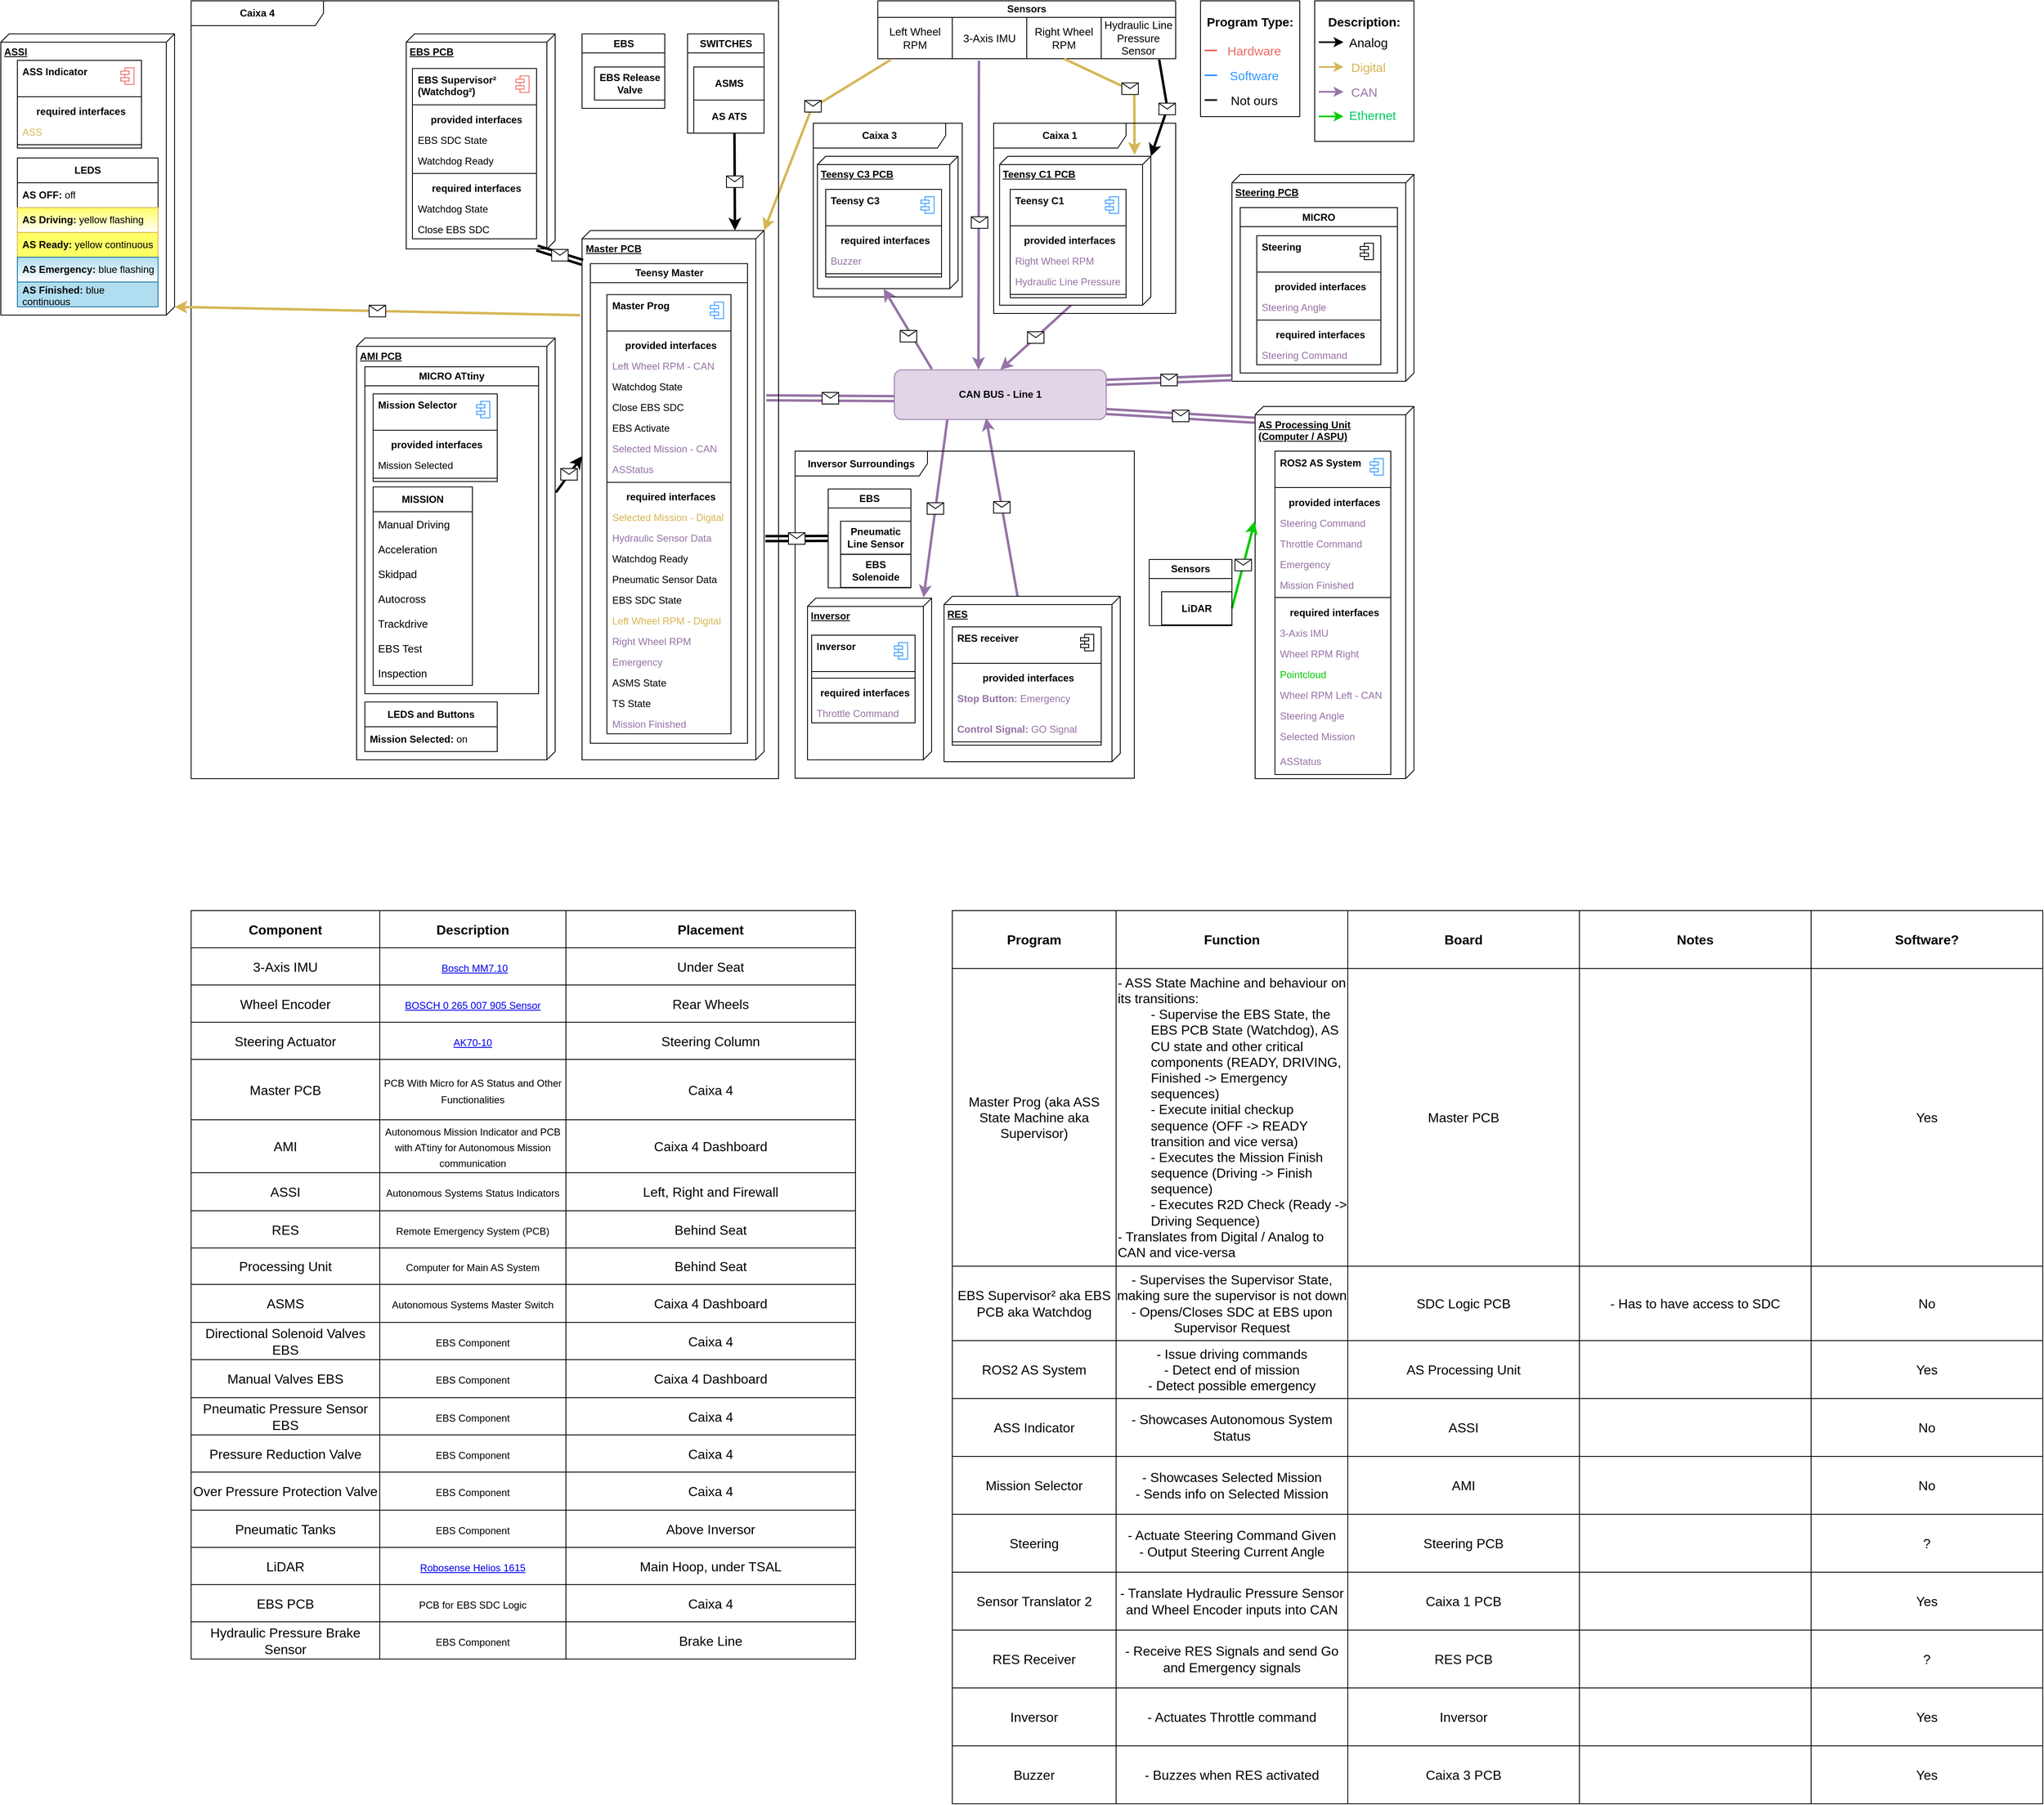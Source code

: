 <mxfile version="24.0.2" type="google">
  <diagram name="AS-Electrical-Deployment" id="HhKDwpE1ps_H-06lBrID">
    <mxGraphModel grid="1" page="1" gridSize="10" guides="1" tooltips="1" connect="1" arrows="1" fold="1" pageScale="1" pageWidth="827" pageHeight="1169" math="0" shadow="0">
      <root>
        <mxCell id="0" />
        <mxCell id="1" parent="0" />
        <mxCell id="aZmOVXOk3B2EYtA5Geev-39" value="" style="rounded=0;whiteSpace=wrap;html=1;" vertex="1" parent="1">
          <mxGeometry x="1478" y="100" width="120" height="170" as="geometry" />
        </mxCell>
        <mxCell id="CrHd_MsES68OAFLLBE-K-4" value="&lt;b&gt;CAN BUS - Line 1&lt;br&gt;&lt;/b&gt;" style="rounded=1;whiteSpace=wrap;html=1;fillColor=#e1d5e7;strokeColor=#9673a6;" vertex="1" parent="1">
          <mxGeometry x="970" y="546.25" width="256" height="60" as="geometry" />
        </mxCell>
        <mxCell id="CrHd_MsES68OAFLLBE-K-30" value="" style="endArrow=classic;html=1;rounded=0;strokeWidth=3;fillColor=#e1d5e7;strokeColor=#9673a6;startArrow=classic;startFill=1;shape=link;entryX=0.002;entryY=0.579;entryDx=0;entryDy=0;entryPerimeter=0;exitX=0.316;exitY=-0.012;exitDx=0;exitDy=0;exitPerimeter=0;" edge="1" parent="1" source="aZmOVXOk3B2EYtA5Geev-26" target="CrHd_MsES68OAFLLBE-K-4">
          <mxGeometry relative="1" as="geometry">
            <mxPoint x="820" y="582" as="sourcePoint" />
            <mxPoint x="890.95" y="581.89" as="targetPoint" />
          </mxGeometry>
        </mxCell>
        <mxCell id="CrHd_MsES68OAFLLBE-K-31" value="" style="shape=message;html=1;outlineConnect=0;" vertex="1" parent="CrHd_MsES68OAFLLBE-K-30">
          <mxGeometry width="20" height="14" relative="1" as="geometry">
            <mxPoint x="-10" y="-7" as="offset" />
          </mxGeometry>
        </mxCell>
        <mxCell id="CrHd_MsES68OAFLLBE-K-34" value="" style="endArrow=classic;html=1;rounded=0;strokeWidth=3;fillColor=#e1d5e7;strokeColor=#9673a6;startArrow=classic;startFill=1;shape=link;entryX=0.037;entryY=1;entryDx=0;entryDy=0;entryPerimeter=0;exitX=0.999;exitY=0.839;exitDx=0;exitDy=0;exitPerimeter=0;" edge="1" parent="1" source="CrHd_MsES68OAFLLBE-K-4" target="aZmOVXOk3B2EYtA5Geev-2">
          <mxGeometry relative="1" as="geometry">
            <mxPoint x="1230" y="598" as="sourcePoint" />
            <mxPoint x="1172" y="585" as="targetPoint" />
          </mxGeometry>
        </mxCell>
        <mxCell id="CrHd_MsES68OAFLLBE-K-35" value="" style="shape=message;html=1;outlineConnect=0;" vertex="1" parent="CrHd_MsES68OAFLLBE-K-34">
          <mxGeometry width="20" height="14" relative="1" as="geometry">
            <mxPoint x="-10" y="-7" as="offset" />
          </mxGeometry>
        </mxCell>
        <mxCell id="l7KghhQer-1Jxl8H2hNQ-9" value="&lt;span style=&quot;font-size: 15px;&quot;&gt;&lt;b&gt;&lt;font style=&quot;vertical-align: inherit;&quot;&gt;&lt;font style=&quot;vertical-align: inherit;&quot;&gt;&lt;font style=&quot;vertical-align: inherit;&quot;&gt;&lt;font style=&quot;vertical-align: inherit;&quot;&gt;&lt;font style=&quot;vertical-align: inherit;&quot;&gt;&lt;font style=&quot;vertical-align: inherit;&quot;&gt;Description:&lt;br&gt;&lt;/font&gt;&lt;/font&gt;&lt;/font&gt;&lt;/font&gt;&lt;/font&gt;&lt;/font&gt;&lt;/b&gt;&lt;/span&gt;" style="text;html=1;strokeColor=none;fillColor=none;align=center;verticalAlign=middle;whiteSpace=wrap;rounded=0;" vertex="1" parent="1">
          <mxGeometry x="1483" y="110" width="110" height="30" as="geometry" />
        </mxCell>
        <mxCell id="l7KghhQer-1Jxl8H2hNQ-10" value="" style="endArrow=classic;html=1;rounded=0;strokeWidth=2;" edge="1" parent="1">
          <mxGeometry relative="1" as="geometry">
            <mxPoint x="1483" y="150" as="sourcePoint" />
            <mxPoint x="1513" y="150" as="targetPoint" />
          </mxGeometry>
        </mxCell>
        <mxCell id="l7KghhQer-1Jxl8H2hNQ-13" value="" style="endArrow=classic;html=1;rounded=0;strokeWidth=2;fillColor=#fff2cc;strokeColor=#d6b656;" edge="1" parent="1">
          <mxGeometry relative="1" as="geometry">
            <mxPoint x="1483" y="180" as="sourcePoint" />
            <mxPoint x="1513" y="180" as="targetPoint" />
          </mxGeometry>
        </mxCell>
        <mxCell id="l7KghhQer-1Jxl8H2hNQ-14" value="&lt;span style=&quot;font-size: 15px;&quot;&gt;Analog&lt;/span&gt;" style="text;html=1;strokeColor=none;fillColor=none;align=center;verticalAlign=middle;whiteSpace=wrap;rounded=0;" vertex="1" parent="1">
          <mxGeometry x="1503" y="140" width="80" height="20" as="geometry" />
        </mxCell>
        <mxCell id="l7KghhQer-1Jxl8H2hNQ-15" value="&lt;span style=&quot;font-size: 15px;&quot;&gt;&lt;font style=&quot;vertical-align: inherit;&quot;&gt;&lt;font color=&quot;#d6b656&quot; style=&quot;vertical-align: inherit;&quot;&gt;Digital&lt;/font&gt;&lt;/font&gt;&lt;/span&gt;" style="text;html=1;strokeColor=none;fillColor=none;align=center;verticalAlign=middle;whiteSpace=wrap;rounded=0;" vertex="1" parent="1">
          <mxGeometry x="1503" y="170" width="80" height="20" as="geometry" />
        </mxCell>
        <mxCell id="l7KghhQer-1Jxl8H2hNQ-16" value="" style="endArrow=classic;html=1;rounded=0;strokeWidth=2;fillColor=#e1d5e7;strokeColor=#9673a6;" edge="1" parent="1">
          <mxGeometry relative="1" as="geometry">
            <mxPoint x="1483" y="210" as="sourcePoint" />
            <mxPoint x="1513" y="210" as="targetPoint" />
          </mxGeometry>
        </mxCell>
        <mxCell id="l7KghhQer-1Jxl8H2hNQ-17" value="&lt;span style=&quot;font-size: 15px;&quot;&gt;&lt;font color=&quot;#9673a6&quot;&gt;CAN&lt;/font&gt;&lt;/span&gt;" style="text;html=1;strokeColor=none;fillColor=none;align=center;verticalAlign=middle;whiteSpace=wrap;rounded=0;" vertex="1" parent="1">
          <mxGeometry x="1503" y="200" width="70" height="20" as="geometry" />
        </mxCell>
        <mxCell id="l7KghhQer-1Jxl8H2hNQ-92" value="" style="endArrow=none;html=1;rounded=0;strokeWidth=3;fillColor=#e1d5e7;strokeColor=#9673a6;exitX=0.354;exitY=-0.002;exitDx=0;exitDy=0;endFill=0;startArrow=classic;startFill=1;exitPerimeter=0;entryX=0.28;entryY=1.002;entryDx=0;entryDy=0;entryPerimeter=0;" edge="1" parent="1">
          <mxGeometry relative="1" as="geometry">
            <mxPoint x="1071.624" y="546.13" as="sourcePoint" />
            <mxPoint x="1072.2" y="172.35" as="targetPoint" />
            <Array as="points" />
          </mxGeometry>
        </mxCell>
        <mxCell id="l7KghhQer-1Jxl8H2hNQ-93" value="" style="shape=message;html=1;outlineConnect=0;" vertex="1" parent="l7KghhQer-1Jxl8H2hNQ-92">
          <mxGeometry width="20" height="14" relative="1" as="geometry">
            <mxPoint x="-9" y="2" as="offset" />
          </mxGeometry>
        </mxCell>
        <mxCell id="l7KghhQer-1Jxl8H2hNQ-96" value="Right Wheel RPM" style="rounded=0;whiteSpace=wrap;html=1;fontSize=13;" vertex="1" parent="1">
          <mxGeometry x="1130" y="120.0" width="90" height="50" as="geometry" />
        </mxCell>
        <mxCell id="l7KghhQer-1Jxl8H2hNQ-97" value="Left Wheel &lt;br style=&quot;font-size: 13px;&quot;&gt;RPM" style="rounded=0;whiteSpace=wrap;html=1;fontSize=13;" vertex="1" parent="1">
          <mxGeometry x="950.0" y="120.0" width="90" height="50" as="geometry" />
        </mxCell>
        <mxCell id="l7KghhQer-1Jxl8H2hNQ-98" value="Hydraulic Line Pressure Sensor" style="rounded=0;whiteSpace=wrap;html=1;fontSize=13;" vertex="1" parent="1">
          <mxGeometry x="1220" y="120.0" width="90" height="50" as="geometry" />
        </mxCell>
        <mxCell id="l7KghhQer-1Jxl8H2hNQ-117" value="" style="endArrow=classic;html=1;rounded=0;strokeWidth=3;fillColor=#fff2cc;strokeColor=#d6b656;exitX=0.176;exitY=1.023;exitDx=0;exitDy=0;entryX=0;entryY=0;entryDx=0;entryDy=0;entryPerimeter=0;exitPerimeter=0;" edge="1" parent="1" source="l7KghhQer-1Jxl8H2hNQ-97" target="aZmOVXOk3B2EYtA5Geev-26">
          <mxGeometry relative="1" as="geometry">
            <mxPoint x="610" y="896.64" as="sourcePoint" />
            <mxPoint x="609.3" y="955.2" as="targetPoint" />
            <Array as="points">
              <mxPoint x="870" y="230" />
            </Array>
          </mxGeometry>
        </mxCell>
        <mxCell id="l7KghhQer-1Jxl8H2hNQ-118" value="" style="shape=message;html=1;outlineConnect=0;" vertex="1" parent="l7KghhQer-1Jxl8H2hNQ-117">
          <mxGeometry width="20" height="14" relative="1" as="geometry">
            <mxPoint y="-31" as="offset" />
          </mxGeometry>
        </mxCell>
        <mxCell id="l7KghhQer-1Jxl8H2hNQ-123" value="" style="endArrow=classic;html=1;rounded=0;strokeWidth=3;fillColor=#fff2cc;strokeColor=#d6b656;entryX=-0.01;entryY=0.108;entryDx=0;entryDy=0;entryPerimeter=0;exitX=0.5;exitY=1;exitDx=0;exitDy=0;" edge="1" parent="1" source="l7KghhQer-1Jxl8H2hNQ-96" target="aZmOVXOk3B2EYtA5Geev-18">
          <mxGeometry relative="1" as="geometry">
            <mxPoint x="979.0" y="362.83" as="sourcePoint" />
            <mxPoint x="1129" y="346.0" as="targetPoint" />
            <Array as="points">
              <mxPoint x="1260" y="210" />
            </Array>
          </mxGeometry>
        </mxCell>
        <mxCell id="l7KghhQer-1Jxl8H2hNQ-124" value="" style="shape=message;html=1;outlineConnect=0;" vertex="1" parent="l7KghhQer-1Jxl8H2hNQ-123">
          <mxGeometry width="20" height="14" relative="1" as="geometry">
            <mxPoint x="-7" y="-7" as="offset" />
          </mxGeometry>
        </mxCell>
        <mxCell id="l7KghhQer-1Jxl8H2hNQ-128" value="" style="endArrow=none;html=1;rounded=0;strokeWidth=3;fillColor=#e1d5e7;strokeColor=#9673a6;exitX=0.5;exitY=0;exitDx=0;exitDy=0;endFill=0;startArrow=classic;startFill=1;entryX=0;entryY=0;entryDx=180;entryDy=96.42;entryPerimeter=0;" edge="1" parent="1" source="CrHd_MsES68OAFLLBE-K-4" target="aZmOVXOk3B2EYtA5Geev-18">
          <mxGeometry relative="1" as="geometry">
            <mxPoint x="982" y="546.25" as="sourcePoint" />
            <mxPoint x="867" y="740" as="targetPoint" />
          </mxGeometry>
        </mxCell>
        <mxCell id="l7KghhQer-1Jxl8H2hNQ-129" value="" style="shape=message;html=1;outlineConnect=0;" vertex="1" parent="l7KghhQer-1Jxl8H2hNQ-128">
          <mxGeometry width="20" height="14" relative="1" as="geometry">
            <mxPoint x="-10" y="-7" as="offset" />
          </mxGeometry>
        </mxCell>
        <mxCell id="aZmOVXOk3B2EYtA5Geev-2" value="&lt;b style=&quot;text-align: center;&quot;&gt;AS Processing Unit&lt;br&gt;(Computer / ASPU)&lt;/b&gt;" style="verticalAlign=top;align=left;spacingTop=8;spacingLeft=2;spacingRight=12;shape=cube;size=10;direction=south;fontStyle=4;html=1;whiteSpace=wrap;" vertex="1" parent="1">
          <mxGeometry x="1406" y="590.5" width="192" height="450" as="geometry" />
        </mxCell>
        <mxCell id="aZmOVXOk3B2EYtA5Geev-9" value="&lt;div style=&quot;text-align: center;&quot;&gt;&lt;span style=&quot;background-color: initial;&quot;&gt;&lt;b&gt;Steering PCB&lt;/b&gt;&lt;/span&gt;&lt;/div&gt;" style="verticalAlign=top;align=left;spacingTop=8;spacingLeft=2;spacingRight=12;shape=cube;size=10;direction=south;fontStyle=4;html=1;whiteSpace=wrap;" vertex="1" parent="1">
          <mxGeometry x="1378" y="310" width="220" height="250" as="geometry" />
        </mxCell>
        <mxCell id="aZmOVXOk3B2EYtA5Geev-62" value="" style="fontStyle=1;align=center;verticalAlign=top;childLayout=stackLayout;horizontal=1;horizontalStack=0;resizeParent=1;resizeParentMax=0;resizeLast=0;marginBottom=0;" vertex="1" parent="1">
          <mxGeometry x="1430" y="644.5" width="140" height="391" as="geometry" />
        </mxCell>
        <mxCell id="aZmOVXOk3B2EYtA5Geev-63" value="&lt;b&gt;ROS2 AS System&lt;br&gt;&lt;/b&gt;" style="html=1;align=left;spacingLeft=4;verticalAlign=top;strokeColor=none;fillColor=none;whiteSpace=wrap;" vertex="1" parent="aZmOVXOk3B2EYtA5Geev-62">
          <mxGeometry width="140" height="40" as="geometry" />
        </mxCell>
        <mxCell id="aZmOVXOk3B2EYtA5Geev-64" value="" style="shape=module;jettyWidth=10;jettyHeight=4;strokeColor=#3399FF;" vertex="1" parent="aZmOVXOk3B2EYtA5Geev-63">
          <mxGeometry x="1" width="16" height="20" relative="1" as="geometry">
            <mxPoint x="-25" y="9" as="offset" />
          </mxGeometry>
        </mxCell>
        <mxCell id="aZmOVXOk3B2EYtA5Geev-65" value="" style="line;strokeWidth=1;fillColor=none;align=left;verticalAlign=middle;spacingTop=-1;spacingLeft=3;spacingRight=3;rotatable=0;labelPosition=right;points=[];portConstraint=eastwest;" vertex="1" parent="aZmOVXOk3B2EYtA5Geev-62">
          <mxGeometry y="40" width="140" height="8" as="geometry" />
        </mxCell>
        <mxCell id="aZmOVXOk3B2EYtA5Geev-66" value="provided interfaces" style="html=1;align=center;spacingLeft=4;verticalAlign=top;strokeColor=none;fillColor=none;whiteSpace=wrap;fontStyle=1" vertex="1" parent="aZmOVXOk3B2EYtA5Geev-62">
          <mxGeometry y="48" width="140" height="25" as="geometry" />
        </mxCell>
        <mxCell id="aZmOVXOk3B2EYtA5Geev-67" value="&lt;font color=&quot;#9673a6&quot;&gt;Steering Command&lt;/font&gt;" style="html=1;align=left;spacingLeft=4;verticalAlign=top;strokeColor=none;fillColor=none;whiteSpace=wrap;" vertex="1" parent="aZmOVXOk3B2EYtA5Geev-62">
          <mxGeometry y="73" width="140" height="25" as="geometry" />
        </mxCell>
        <mxCell id="aZmOVXOk3B2EYtA5Geev-83" value="&lt;font color=&quot;#9673a6&quot;&gt;Throttle Command&lt;/font&gt;" style="html=1;align=left;spacingLeft=4;verticalAlign=top;strokeColor=none;fillColor=none;whiteSpace=wrap;" vertex="1" parent="aZmOVXOk3B2EYtA5Geev-62">
          <mxGeometry y="98" width="140" height="25" as="geometry" />
        </mxCell>
        <mxCell id="aNWwgpqA71NvFxte948c-44" value="&lt;font color=&quot;#9673a6&quot;&gt;Emergency&lt;/font&gt;" style="html=1;align=left;spacingLeft=4;verticalAlign=top;strokeColor=none;fillColor=none;whiteSpace=wrap;" vertex="1" parent="aZmOVXOk3B2EYtA5Geev-62">
          <mxGeometry y="123" width="140" height="25" as="geometry" />
        </mxCell>
        <mxCell id="aZmOVXOk3B2EYtA5Geev-255" value="&lt;font color=&quot;#9673a6&quot;&gt;Mission Finished&lt;/font&gt;" style="html=1;align=left;spacingLeft=4;verticalAlign=top;strokeColor=none;fillColor=none;whiteSpace=wrap;" vertex="1" parent="aZmOVXOk3B2EYtA5Geev-62">
          <mxGeometry y="148" width="140" height="25" as="geometry" />
        </mxCell>
        <mxCell id="aZmOVXOk3B2EYtA5Geev-68" value="" style="line;strokeWidth=1;fillColor=none;align=left;verticalAlign=middle;spacingTop=-1;spacingLeft=3;spacingRight=3;rotatable=0;labelPosition=right;points=[];portConstraint=eastwest;" vertex="1" parent="aZmOVXOk3B2EYtA5Geev-62">
          <mxGeometry y="173" width="140" height="8" as="geometry" />
        </mxCell>
        <mxCell id="aZmOVXOk3B2EYtA5Geev-69" value="required interfaces" style="html=1;align=center;spacingLeft=4;verticalAlign=top;strokeColor=none;fillColor=none;whiteSpace=wrap;fontStyle=1" vertex="1" parent="aZmOVXOk3B2EYtA5Geev-62">
          <mxGeometry y="181" width="140" height="25" as="geometry" />
        </mxCell>
        <mxCell id="aZmOVXOk3B2EYtA5Geev-84" value="&lt;font color=&quot;#9673a6&quot;&gt;3-Axis IMU&lt;/font&gt;" style="html=1;align=left;spacingLeft=4;verticalAlign=top;strokeColor=none;fillColor=none;whiteSpace=wrap;" vertex="1" parent="aZmOVXOk3B2EYtA5Geev-62">
          <mxGeometry y="206" width="140" height="25" as="geometry" />
        </mxCell>
        <mxCell id="aZmOVXOk3B2EYtA5Geev-85" value="&lt;font color=&quot;#9673a6&quot;&gt;Wheel RPM Right&lt;/font&gt;" style="html=1;align=left;spacingLeft=4;verticalAlign=top;strokeColor=none;fillColor=none;whiteSpace=wrap;" vertex="1" parent="aZmOVXOk3B2EYtA5Geev-62">
          <mxGeometry y="231" width="140" height="25" as="geometry" />
        </mxCell>
        <mxCell id="sZuSeQ67okOJ5UxKlKqD-4" value="&lt;font color=&quot;#00cc00&quot;&gt;Pointcloud&lt;/font&gt;" style="html=1;align=left;spacingLeft=4;verticalAlign=top;strokeColor=none;fillColor=none;whiteSpace=wrap;" vertex="1" parent="aZmOVXOk3B2EYtA5Geev-62">
          <mxGeometry y="256" width="140" height="25" as="geometry" />
        </mxCell>
        <mxCell id="aZmOVXOk3B2EYtA5Geev-86" value="&lt;font color=&quot;#9673a6&quot;&gt;Wheel RPM Left - CAN&lt;/font&gt;" style="html=1;align=left;spacingLeft=4;verticalAlign=top;strokeColor=none;fillColor=none;whiteSpace=wrap;" vertex="1" parent="aZmOVXOk3B2EYtA5Geev-62">
          <mxGeometry y="281" width="140" height="25" as="geometry" />
        </mxCell>
        <mxCell id="aZmOVXOk3B2EYtA5Geev-103" value="&lt;font color=&quot;#9673a6&quot;&gt;Steering Angle&lt;/font&gt;" style="html=1;align=left;spacingLeft=4;verticalAlign=top;strokeColor=none;fillColor=none;whiteSpace=wrap;" vertex="1" parent="aZmOVXOk3B2EYtA5Geev-62">
          <mxGeometry y="306" width="140" height="25" as="geometry" />
        </mxCell>
        <mxCell id="aZmOVXOk3B2EYtA5Geev-119" value="&lt;font color=&quot;#9673a6&quot;&gt;Selected Mission&lt;/font&gt;" style="html=1;align=left;spacingLeft=4;verticalAlign=top;strokeColor=none;fillColor=none;whiteSpace=wrap;" vertex="1" parent="aZmOVXOk3B2EYtA5Geev-62">
          <mxGeometry y="331" width="140" height="30" as="geometry" />
        </mxCell>
        <mxCell id="aZmOVXOk3B2EYtA5Geev-70" value="&lt;font color=&quot;#9673a6&quot;&gt;ASStatus&lt;/font&gt;" style="html=1;align=left;spacingLeft=4;verticalAlign=top;strokeColor=none;fillColor=none;whiteSpace=wrap;" vertex="1" parent="aZmOVXOk3B2EYtA5Geev-62">
          <mxGeometry y="361" width="140" height="30" as="geometry" />
        </mxCell>
        <mxCell id="aZmOVXOk3B2EYtA5Geev-120" value="" style="fontStyle=1;align=center;verticalAlign=top;childLayout=stackLayout;horizontal=1;horizontalStack=0;resizeParent=1;resizeParentMax=0;resizeLast=0;marginBottom=0;" vertex="1" parent="1">
          <mxGeometry x="1408" y="384" width="150" height="156" as="geometry" />
        </mxCell>
        <mxCell id="aZmOVXOk3B2EYtA5Geev-121" value="&lt;b&gt;Steering&lt;/b&gt;" style="html=1;align=left;spacingLeft=4;verticalAlign=top;strokeColor=none;fillColor=none;whiteSpace=wrap;" vertex="1" parent="aZmOVXOk3B2EYtA5Geev-120">
          <mxGeometry width="150" height="40" as="geometry" />
        </mxCell>
        <mxCell id="aZmOVXOk3B2EYtA5Geev-122" value="" style="shape=module;jettyWidth=10;jettyHeight=4;" vertex="1" parent="aZmOVXOk3B2EYtA5Geev-121">
          <mxGeometry x="1" width="16" height="20" relative="1" as="geometry">
            <mxPoint x="-25" y="9" as="offset" />
          </mxGeometry>
        </mxCell>
        <mxCell id="aZmOVXOk3B2EYtA5Geev-123" value="" style="line;strokeWidth=1;fillColor=none;align=left;verticalAlign=middle;spacingTop=-1;spacingLeft=3;spacingRight=3;rotatable=0;labelPosition=right;points=[];portConstraint=eastwest;" vertex="1" parent="aZmOVXOk3B2EYtA5Geev-120">
          <mxGeometry y="40" width="150" height="8" as="geometry" />
        </mxCell>
        <mxCell id="aZmOVXOk3B2EYtA5Geev-124" value="provided interfaces" style="html=1;align=center;spacingLeft=4;verticalAlign=top;strokeColor=none;fillColor=none;whiteSpace=wrap;fontStyle=1" vertex="1" parent="aZmOVXOk3B2EYtA5Geev-120">
          <mxGeometry y="48" width="150" height="25" as="geometry" />
        </mxCell>
        <mxCell id="aZmOVXOk3B2EYtA5Geev-125" value="&lt;font color=&quot;#9673a6&quot;&gt;Steering Angle&lt;/font&gt;" style="html=1;align=left;spacingLeft=4;verticalAlign=top;strokeColor=none;fillColor=none;whiteSpace=wrap;" vertex="1" parent="aZmOVXOk3B2EYtA5Geev-120">
          <mxGeometry y="73" width="150" height="25" as="geometry" />
        </mxCell>
        <mxCell id="aZmOVXOk3B2EYtA5Geev-128" value="" style="line;strokeWidth=1;fillColor=none;align=left;verticalAlign=middle;spacingTop=-1;spacingLeft=3;spacingRight=3;rotatable=0;labelPosition=right;points=[];portConstraint=eastwest;" vertex="1" parent="aZmOVXOk3B2EYtA5Geev-120">
          <mxGeometry y="98" width="150" height="8" as="geometry" />
        </mxCell>
        <mxCell id="aZmOVXOk3B2EYtA5Geev-129" value="required interfaces" style="html=1;align=center;spacingLeft=4;verticalAlign=top;strokeColor=none;fillColor=none;whiteSpace=wrap;fontStyle=1" vertex="1" parent="aZmOVXOk3B2EYtA5Geev-120">
          <mxGeometry y="106" width="150" height="25" as="geometry" />
        </mxCell>
        <mxCell id="aZmOVXOk3B2EYtA5Geev-130" value="&lt;font color=&quot;#9673a6&quot;&gt;Steering Command&lt;/font&gt;" style="html=1;align=left;spacingLeft=4;verticalAlign=top;strokeColor=none;fillColor=none;whiteSpace=wrap;" vertex="1" parent="aZmOVXOk3B2EYtA5Geev-120">
          <mxGeometry y="131" width="150" height="25" as="geometry" />
        </mxCell>
        <mxCell id="aZmOVXOk3B2EYtA5Geev-161" value="MICRO" style="swimlane;whiteSpace=wrap;html=1;" vertex="1" parent="1">
          <mxGeometry x="1388" y="350" width="190" height="200" as="geometry" />
        </mxCell>
        <mxCell id="aZmOVXOk3B2EYtA5Geev-185" value="&lt;b&gt;Caixa 1&lt;/b&gt;" style="shape=umlFrame;whiteSpace=wrap;html=1;pointerEvents=0;recursiveResize=0;container=1;collapsible=0;width=160;" vertex="1" parent="1">
          <mxGeometry x="1090" y="248" width="220" height="230" as="geometry" />
        </mxCell>
        <mxCell id="aZmOVXOk3B2EYtA5Geev-18" value="&lt;b&gt;Teensy C1 PCB&lt;/b&gt;" style="verticalAlign=top;align=left;spacingTop=8;spacingLeft=2;spacingRight=12;shape=cube;size=10;direction=south;fontStyle=4;html=1;whiteSpace=wrap;" vertex="1" parent="aZmOVXOk3B2EYtA5Geev-185">
          <mxGeometry x="7.16" y="40" width="182.84" height="180" as="geometry" />
        </mxCell>
        <mxCell id="YzPvoAI_dSwJ99V7AxGa-81" value="" style="fontStyle=1;align=center;verticalAlign=top;childLayout=stackLayout;horizontal=1;horizontalStack=0;resizeParent=1;resizeParentMax=0;resizeLast=0;marginBottom=0;" vertex="1" parent="aZmOVXOk3B2EYtA5Geev-185">
          <mxGeometry x="20" y="80" width="140" height="131" as="geometry" />
        </mxCell>
        <mxCell id="YzPvoAI_dSwJ99V7AxGa-82" value="&lt;b&gt;Teensy C1&lt;/b&gt;" style="html=1;align=left;spacingLeft=4;verticalAlign=top;strokeColor=none;fillColor=none;whiteSpace=wrap;" vertex="1" parent="YzPvoAI_dSwJ99V7AxGa-81">
          <mxGeometry width="140" height="40" as="geometry" />
        </mxCell>
        <mxCell id="YzPvoAI_dSwJ99V7AxGa-83" value="" style="shape=module;jettyWidth=10;jettyHeight=4;strokeColor=#3399FF;" vertex="1" parent="YzPvoAI_dSwJ99V7AxGa-82">
          <mxGeometry x="1" width="16" height="20" relative="1" as="geometry">
            <mxPoint x="-25" y="9" as="offset" />
          </mxGeometry>
        </mxCell>
        <mxCell id="YzPvoAI_dSwJ99V7AxGa-84" value="" style="line;strokeWidth=1;fillColor=none;align=left;verticalAlign=middle;spacingTop=-1;spacingLeft=3;spacingRight=3;rotatable=0;labelPosition=right;points=[];portConstraint=eastwest;" vertex="1" parent="YzPvoAI_dSwJ99V7AxGa-81">
          <mxGeometry y="40" width="140" height="8" as="geometry" />
        </mxCell>
        <mxCell id="YzPvoAI_dSwJ99V7AxGa-85" value="provided interfaces" style="html=1;align=center;spacingLeft=4;verticalAlign=top;strokeColor=none;fillColor=none;whiteSpace=wrap;fontStyle=1" vertex="1" parent="YzPvoAI_dSwJ99V7AxGa-81">
          <mxGeometry y="48" width="140" height="25" as="geometry" />
        </mxCell>
        <mxCell id="YzPvoAI_dSwJ99V7AxGa-86" value="&lt;font color=&quot;#9673a6&quot;&gt;Right Wheel RPM&lt;/font&gt;" style="html=1;align=left;spacingLeft=4;verticalAlign=top;strokeColor=none;fillColor=none;whiteSpace=wrap;" vertex="1" parent="YzPvoAI_dSwJ99V7AxGa-81">
          <mxGeometry y="73" width="140" height="25" as="geometry" />
        </mxCell>
        <mxCell id="aNWwgpqA71NvFxte948c-46" value="&lt;font color=&quot;#9673a6&quot;&gt;Hydraulic Line Pressure&lt;/font&gt;" style="html=1;align=left;spacingLeft=4;verticalAlign=top;strokeColor=none;fillColor=none;whiteSpace=wrap;" vertex="1" parent="YzPvoAI_dSwJ99V7AxGa-81">
          <mxGeometry y="98" width="140" height="25" as="geometry" />
        </mxCell>
        <mxCell id="YzPvoAI_dSwJ99V7AxGa-90" value="" style="line;strokeWidth=1;fillColor=none;align=left;verticalAlign=middle;spacingTop=-1;spacingLeft=3;spacingRight=3;rotatable=0;labelPosition=right;points=[];portConstraint=eastwest;" vertex="1" parent="YzPvoAI_dSwJ99V7AxGa-81">
          <mxGeometry y="123" width="140" height="8" as="geometry" />
        </mxCell>
        <mxCell id="aZmOVXOk3B2EYtA5Geev-277" value="" style="shape=table;startSize=0;container=1;collapsible=0;childLayout=tableLayout;fontSize=16;" vertex="1" parent="1">
          <mxGeometry x="120" y="1200" width="803" height="905" as="geometry" />
        </mxCell>
        <mxCell id="aZmOVXOk3B2EYtA5Geev-318" style="shape=tableRow;horizontal=0;startSize=0;swimlaneHead=0;swimlaneBody=0;strokeColor=inherit;top=0;left=0;bottom=0;right=0;collapsible=0;dropTarget=0;fillColor=none;points=[[0,0.5],[1,0.5]];portConstraint=eastwest;fontSize=16;" vertex="1" parent="aZmOVXOk3B2EYtA5Geev-277">
          <mxGeometry width="803" height="45" as="geometry" />
        </mxCell>
        <mxCell id="aZmOVXOk3B2EYtA5Geev-319" value="Component" style="shape=partialRectangle;html=1;whiteSpace=wrap;connectable=0;strokeColor=default;overflow=hidden;fillColor=none;top=0;left=0;bottom=0;right=0;pointerEvents=1;fontSize=16;fontStyle=1;strokeWidth=1;perimeterSpacing=0;" vertex="1" parent="aZmOVXOk3B2EYtA5Geev-318">
          <mxGeometry width="228" height="45" as="geometry">
            <mxRectangle width="228" height="45" as="alternateBounds" />
          </mxGeometry>
        </mxCell>
        <mxCell id="aZmOVXOk3B2EYtA5Geev-320" value="Description" style="shape=partialRectangle;html=1;whiteSpace=wrap;connectable=0;strokeColor=default;overflow=hidden;fillColor=none;top=0;left=0;bottom=0;right=0;pointerEvents=1;fontSize=16;fontStyle=1;strokeWidth=1;perimeterSpacing=0;" vertex="1" parent="aZmOVXOk3B2EYtA5Geev-318">
          <mxGeometry x="228" width="225" height="45" as="geometry">
            <mxRectangle width="225" height="45" as="alternateBounds" />
          </mxGeometry>
        </mxCell>
        <mxCell id="aZmOVXOk3B2EYtA5Geev-321" value="Placement" style="shape=partialRectangle;html=1;whiteSpace=wrap;connectable=0;strokeColor=default;overflow=hidden;fillColor=none;top=0;left=0;bottom=0;right=0;pointerEvents=1;fontSize=16;fontStyle=1;strokeWidth=1;perimeterSpacing=0;" vertex="1" parent="aZmOVXOk3B2EYtA5Geev-318">
          <mxGeometry x="453" width="350" height="45" as="geometry">
            <mxRectangle width="350" height="45" as="alternateBounds" />
          </mxGeometry>
        </mxCell>
        <mxCell id="aZmOVXOk3B2EYtA5Geev-278" value="" style="shape=tableRow;horizontal=0;startSize=0;swimlaneHead=0;swimlaneBody=0;strokeColor=inherit;top=0;left=0;bottom=0;right=0;collapsible=0;dropTarget=0;fillColor=none;points=[[0,0.5],[1,0.5]];portConstraint=eastwest;fontSize=16;" vertex="1" parent="aZmOVXOk3B2EYtA5Geev-277">
          <mxGeometry y="45" width="803" height="45" as="geometry" />
        </mxCell>
        <mxCell id="aZmOVXOk3B2EYtA5Geev-279" value="3-Axis IMU" style="shape=partialRectangle;html=1;whiteSpace=wrap;connectable=0;strokeColor=inherit;overflow=hidden;fillColor=none;top=0;left=0;bottom=0;right=0;pointerEvents=1;fontSize=16;" vertex="1" parent="aZmOVXOk3B2EYtA5Geev-278">
          <mxGeometry width="228" height="45" as="geometry">
            <mxRectangle width="228" height="45" as="alternateBounds" />
          </mxGeometry>
        </mxCell>
        <mxCell id="aZmOVXOk3B2EYtA5Geev-280" value="&amp;nbsp;&lt;a style=&quot;border-color: var(--border-color); font-size: 12px; text-align: left; background-color: initial;&quot; href=&quot;https://drive.google.com/file/d/1T_5FwRE4PddFsDdqUnHjJMyZ8fscjoum/view?usp=drive_link&quot;&gt;Bosch MM7.10&lt;/a&gt;" style="shape=partialRectangle;html=1;whiteSpace=wrap;connectable=0;strokeColor=inherit;overflow=hidden;fillColor=none;top=0;left=0;bottom=0;right=0;pointerEvents=1;fontSize=16;" vertex="1" parent="aZmOVXOk3B2EYtA5Geev-278">
          <mxGeometry x="228" width="225" height="45" as="geometry">
            <mxRectangle width="225" height="45" as="alternateBounds" />
          </mxGeometry>
        </mxCell>
        <mxCell id="aZmOVXOk3B2EYtA5Geev-281" value="Under Seat" style="shape=partialRectangle;html=1;whiteSpace=wrap;connectable=0;strokeColor=inherit;overflow=hidden;fillColor=none;top=0;left=0;bottom=0;right=0;pointerEvents=1;fontSize=16;" vertex="1" parent="aZmOVXOk3B2EYtA5Geev-278">
          <mxGeometry x="453" width="350" height="45" as="geometry">
            <mxRectangle width="350" height="45" as="alternateBounds" />
          </mxGeometry>
        </mxCell>
        <mxCell id="aZmOVXOk3B2EYtA5Geev-282" value="" style="shape=tableRow;horizontal=0;startSize=0;swimlaneHead=0;swimlaneBody=0;strokeColor=inherit;top=0;left=0;bottom=0;right=0;collapsible=0;dropTarget=0;fillColor=none;points=[[0,0.5],[1,0.5]];portConstraint=eastwest;fontSize=16;" vertex="1" parent="aZmOVXOk3B2EYtA5Geev-277">
          <mxGeometry y="90" width="803" height="45" as="geometry" />
        </mxCell>
        <mxCell id="aZmOVXOk3B2EYtA5Geev-283" value="Wheel Encoder" style="shape=partialRectangle;html=1;whiteSpace=wrap;connectable=0;strokeColor=inherit;overflow=hidden;fillColor=none;top=0;left=0;bottom=0;right=0;pointerEvents=1;fontSize=16;" vertex="1" parent="aZmOVXOk3B2EYtA5Geev-282">
          <mxGeometry width="228" height="45" as="geometry">
            <mxRectangle width="228" height="45" as="alternateBounds" />
          </mxGeometry>
        </mxCell>
        <mxCell id="aZmOVXOk3B2EYtA5Geev-284" value="&lt;font style=&quot;font-size: 12px;&quot;&gt;&lt;a href=&quot;https://www.auto-doc.pt/bosch/674403&quot;&gt;BOSCH 0 265 007 905 Sensor&lt;/a&gt;&lt;/font&gt;" style="shape=partialRectangle;html=1;whiteSpace=wrap;connectable=0;strokeColor=inherit;overflow=hidden;fillColor=none;top=0;left=0;bottom=0;right=0;pointerEvents=1;fontSize=16;" vertex="1" parent="aZmOVXOk3B2EYtA5Geev-282">
          <mxGeometry x="228" width="225" height="45" as="geometry">
            <mxRectangle width="225" height="45" as="alternateBounds" />
          </mxGeometry>
        </mxCell>
        <mxCell id="aZmOVXOk3B2EYtA5Geev-285" value="Rear Wheels" style="shape=partialRectangle;html=1;whiteSpace=wrap;connectable=0;strokeColor=inherit;overflow=hidden;fillColor=none;top=0;left=0;bottom=0;right=0;pointerEvents=1;fontSize=16;" vertex="1" parent="aZmOVXOk3B2EYtA5Geev-282">
          <mxGeometry x="453" width="350" height="45" as="geometry">
            <mxRectangle width="350" height="45" as="alternateBounds" />
          </mxGeometry>
        </mxCell>
        <mxCell id="aZmOVXOk3B2EYtA5Geev-286" value="" style="shape=tableRow;horizontal=0;startSize=0;swimlaneHead=0;swimlaneBody=0;strokeColor=inherit;top=0;left=0;bottom=0;right=0;collapsible=0;dropTarget=0;fillColor=none;points=[[0,0.5],[1,0.5]];portConstraint=eastwest;fontSize=16;" vertex="1" parent="aZmOVXOk3B2EYtA5Geev-277">
          <mxGeometry y="135" width="803" height="45" as="geometry" />
        </mxCell>
        <mxCell id="aZmOVXOk3B2EYtA5Geev-287" value="Steering Actuator" style="shape=partialRectangle;html=1;whiteSpace=wrap;connectable=0;strokeColor=inherit;overflow=hidden;fillColor=none;top=0;left=0;bottom=0;right=0;pointerEvents=1;fontSize=16;" vertex="1" parent="aZmOVXOk3B2EYtA5Geev-286">
          <mxGeometry width="228" height="45" as="geometry">
            <mxRectangle width="228" height="45" as="alternateBounds" />
          </mxGeometry>
        </mxCell>
        <mxCell id="aZmOVXOk3B2EYtA5Geev-288" value="&lt;font style=&quot;font-size: 12px;&quot;&gt;&lt;a href=&quot;https://www.cubemars.com/goods-1031-AK70-10.html&quot;&gt;AK70-10&lt;/a&gt;&lt;/font&gt;" style="shape=partialRectangle;html=1;whiteSpace=wrap;connectable=0;strokeColor=inherit;overflow=hidden;fillColor=none;top=0;left=0;bottom=0;right=0;pointerEvents=1;fontSize=16;" vertex="1" parent="aZmOVXOk3B2EYtA5Geev-286">
          <mxGeometry x="228" width="225" height="45" as="geometry">
            <mxRectangle width="225" height="45" as="alternateBounds" />
          </mxGeometry>
        </mxCell>
        <mxCell id="aZmOVXOk3B2EYtA5Geev-289" value="Steering Column" style="shape=partialRectangle;html=1;whiteSpace=wrap;connectable=0;strokeColor=inherit;overflow=hidden;fillColor=none;top=0;left=0;bottom=0;right=0;pointerEvents=1;fontSize=16;" vertex="1" parent="aZmOVXOk3B2EYtA5Geev-286">
          <mxGeometry x="453" width="350" height="45" as="geometry">
            <mxRectangle width="350" height="45" as="alternateBounds" />
          </mxGeometry>
        </mxCell>
        <mxCell id="aZmOVXOk3B2EYtA5Geev-290" style="shape=tableRow;horizontal=0;startSize=0;swimlaneHead=0;swimlaneBody=0;strokeColor=inherit;top=0;left=0;bottom=0;right=0;collapsible=0;dropTarget=0;fillColor=none;points=[[0,0.5],[1,0.5]];portConstraint=eastwest;fontSize=16;" vertex="1" parent="aZmOVXOk3B2EYtA5Geev-277">
          <mxGeometry y="180" width="803" height="73" as="geometry" />
        </mxCell>
        <mxCell id="aZmOVXOk3B2EYtA5Geev-291" value="Master PCB" style="shape=partialRectangle;html=1;whiteSpace=wrap;connectable=0;strokeColor=inherit;overflow=hidden;fillColor=none;top=0;left=0;bottom=0;right=0;pointerEvents=1;fontSize=16;" vertex="1" parent="aZmOVXOk3B2EYtA5Geev-290">
          <mxGeometry width="228" height="73" as="geometry">
            <mxRectangle width="228" height="73" as="alternateBounds" />
          </mxGeometry>
        </mxCell>
        <mxCell id="aZmOVXOk3B2EYtA5Geev-292" value="&lt;font style=&quot;font-size: 12px;&quot;&gt;PCB With Micro for AS Status and Other Functionalities&lt;/font&gt;" style="shape=partialRectangle;html=1;whiteSpace=wrap;connectable=0;strokeColor=inherit;overflow=hidden;fillColor=none;top=0;left=0;bottom=0;right=0;pointerEvents=1;fontSize=16;" vertex="1" parent="aZmOVXOk3B2EYtA5Geev-290">
          <mxGeometry x="228" width="225" height="73" as="geometry">
            <mxRectangle width="225" height="73" as="alternateBounds" />
          </mxGeometry>
        </mxCell>
        <mxCell id="aZmOVXOk3B2EYtA5Geev-293" value="Caixa 4" style="shape=partialRectangle;html=1;whiteSpace=wrap;connectable=0;strokeColor=inherit;overflow=hidden;fillColor=none;top=0;left=0;bottom=0;right=0;pointerEvents=1;fontSize=16;" vertex="1" parent="aZmOVXOk3B2EYtA5Geev-290">
          <mxGeometry x="453" width="350" height="73" as="geometry">
            <mxRectangle width="350" height="73" as="alternateBounds" />
          </mxGeometry>
        </mxCell>
        <mxCell id="aZmOVXOk3B2EYtA5Geev-294" style="shape=tableRow;horizontal=0;startSize=0;swimlaneHead=0;swimlaneBody=0;strokeColor=inherit;top=0;left=0;bottom=0;right=0;collapsible=0;dropTarget=0;fillColor=none;points=[[0,0.5],[1,0.5]];portConstraint=eastwest;fontSize=16;" vertex="1" parent="aZmOVXOk3B2EYtA5Geev-277">
          <mxGeometry y="253" width="803" height="64" as="geometry" />
        </mxCell>
        <mxCell id="aZmOVXOk3B2EYtA5Geev-295" value="AMI" style="shape=partialRectangle;html=1;whiteSpace=wrap;connectable=0;strokeColor=inherit;overflow=hidden;fillColor=none;top=0;left=0;bottom=0;right=0;pointerEvents=1;fontSize=16;" vertex="1" parent="aZmOVXOk3B2EYtA5Geev-294">
          <mxGeometry width="228" height="64" as="geometry">
            <mxRectangle width="228" height="64" as="alternateBounds" />
          </mxGeometry>
        </mxCell>
        <mxCell id="aZmOVXOk3B2EYtA5Geev-296" value="&lt;font style=&quot;font-size: 12px;&quot;&gt;Autonomous Mission Indicator and&amp;nbsp;&lt;/font&gt;&lt;font style=&quot;font-size: 12px;&quot;&gt;PCB with ATtiny for Autonomous Mission communication&lt;/font&gt;" style="shape=partialRectangle;html=1;whiteSpace=wrap;connectable=0;strokeColor=inherit;overflow=hidden;fillColor=none;top=0;left=0;bottom=0;right=0;pointerEvents=1;fontSize=16;" vertex="1" parent="aZmOVXOk3B2EYtA5Geev-294">
          <mxGeometry x="228" width="225" height="64" as="geometry">
            <mxRectangle width="225" height="64" as="alternateBounds" />
          </mxGeometry>
        </mxCell>
        <mxCell id="aZmOVXOk3B2EYtA5Geev-297" value="Caixa 4 Dashboard" style="shape=partialRectangle;html=1;whiteSpace=wrap;connectable=0;strokeColor=inherit;overflow=hidden;fillColor=none;top=0;left=0;bottom=0;right=0;pointerEvents=1;fontSize=16;" vertex="1" parent="aZmOVXOk3B2EYtA5Geev-294">
          <mxGeometry x="453" width="350" height="64" as="geometry">
            <mxRectangle width="350" height="64" as="alternateBounds" />
          </mxGeometry>
        </mxCell>
        <mxCell id="aZmOVXOk3B2EYtA5Geev-298" style="shape=tableRow;horizontal=0;startSize=0;swimlaneHead=0;swimlaneBody=0;strokeColor=inherit;top=0;left=0;bottom=0;right=0;collapsible=0;dropTarget=0;fillColor=none;points=[[0,0.5],[1,0.5]];portConstraint=eastwest;fontSize=16;" vertex="1" parent="aZmOVXOk3B2EYtA5Geev-277">
          <mxGeometry y="317" width="803" height="46" as="geometry" />
        </mxCell>
        <mxCell id="aZmOVXOk3B2EYtA5Geev-299" value="ASSI" style="shape=partialRectangle;html=1;whiteSpace=wrap;connectable=0;strokeColor=inherit;overflow=hidden;fillColor=none;top=0;left=0;bottom=0;right=0;pointerEvents=1;fontSize=16;" vertex="1" parent="aZmOVXOk3B2EYtA5Geev-298">
          <mxGeometry width="228" height="46" as="geometry">
            <mxRectangle width="228" height="46" as="alternateBounds" />
          </mxGeometry>
        </mxCell>
        <mxCell id="aZmOVXOk3B2EYtA5Geev-300" value="&lt;font style=&quot;font-size: 12px;&quot;&gt;Autonomous Systems Status Indicators&lt;/font&gt;" style="shape=partialRectangle;html=1;whiteSpace=wrap;connectable=0;strokeColor=inherit;overflow=hidden;fillColor=none;top=0;left=0;bottom=0;right=0;pointerEvents=1;fontSize=16;" vertex="1" parent="aZmOVXOk3B2EYtA5Geev-298">
          <mxGeometry x="228" width="225" height="46" as="geometry">
            <mxRectangle width="225" height="46" as="alternateBounds" />
          </mxGeometry>
        </mxCell>
        <mxCell id="aZmOVXOk3B2EYtA5Geev-301" value="Left, Right and Firewall" style="shape=partialRectangle;html=1;whiteSpace=wrap;connectable=0;strokeColor=inherit;overflow=hidden;fillColor=none;top=0;left=0;bottom=0;right=0;pointerEvents=1;fontSize=16;" vertex="1" parent="aZmOVXOk3B2EYtA5Geev-298">
          <mxGeometry x="453" width="350" height="46" as="geometry">
            <mxRectangle width="350" height="46" as="alternateBounds" />
          </mxGeometry>
        </mxCell>
        <mxCell id="aZmOVXOk3B2EYtA5Geev-306" style="shape=tableRow;horizontal=0;startSize=0;swimlaneHead=0;swimlaneBody=0;strokeColor=inherit;top=0;left=0;bottom=0;right=0;collapsible=0;dropTarget=0;fillColor=none;points=[[0,0.5],[1,0.5]];portConstraint=eastwest;fontSize=16;" vertex="1" parent="aZmOVXOk3B2EYtA5Geev-277">
          <mxGeometry y="363" width="803" height="45" as="geometry" />
        </mxCell>
        <mxCell id="aZmOVXOk3B2EYtA5Geev-307" value="RES" style="shape=partialRectangle;html=1;whiteSpace=wrap;connectable=0;strokeColor=inherit;overflow=hidden;fillColor=none;top=0;left=0;bottom=0;right=0;pointerEvents=1;fontSize=16;" vertex="1" parent="aZmOVXOk3B2EYtA5Geev-306">
          <mxGeometry width="228" height="45" as="geometry">
            <mxRectangle width="228" height="45" as="alternateBounds" />
          </mxGeometry>
        </mxCell>
        <mxCell id="aZmOVXOk3B2EYtA5Geev-308" value="&lt;font style=&quot;font-size: 12px;&quot;&gt;Remote Emergency System (PCB)&lt;/font&gt;" style="shape=partialRectangle;html=1;whiteSpace=wrap;connectable=0;strokeColor=inherit;overflow=hidden;fillColor=none;top=0;left=0;bottom=0;right=0;pointerEvents=1;fontSize=16;" vertex="1" parent="aZmOVXOk3B2EYtA5Geev-306">
          <mxGeometry x="228" width="225" height="45" as="geometry">
            <mxRectangle width="225" height="45" as="alternateBounds" />
          </mxGeometry>
        </mxCell>
        <mxCell id="aZmOVXOk3B2EYtA5Geev-309" value="Behind Seat" style="shape=partialRectangle;html=1;whiteSpace=wrap;connectable=0;strokeColor=inherit;overflow=hidden;fillColor=none;top=0;left=0;bottom=0;right=0;pointerEvents=1;fontSize=16;" vertex="1" parent="aZmOVXOk3B2EYtA5Geev-306">
          <mxGeometry x="453" width="350" height="45" as="geometry">
            <mxRectangle width="350" height="45" as="alternateBounds" />
          </mxGeometry>
        </mxCell>
        <mxCell id="aZmOVXOk3B2EYtA5Geev-310" style="shape=tableRow;horizontal=0;startSize=0;swimlaneHead=0;swimlaneBody=0;strokeColor=inherit;top=0;left=0;bottom=0;right=0;collapsible=0;dropTarget=0;fillColor=none;points=[[0,0.5],[1,0.5]];portConstraint=eastwest;fontSize=16;" vertex="1" parent="aZmOVXOk3B2EYtA5Geev-277">
          <mxGeometry y="408" width="803" height="44" as="geometry" />
        </mxCell>
        <mxCell id="aZmOVXOk3B2EYtA5Geev-311" value="Processing Unit" style="shape=partialRectangle;html=1;whiteSpace=wrap;connectable=0;strokeColor=inherit;overflow=hidden;fillColor=none;top=0;left=0;bottom=0;right=0;pointerEvents=1;fontSize=16;" vertex="1" parent="aZmOVXOk3B2EYtA5Geev-310">
          <mxGeometry width="228" height="44" as="geometry">
            <mxRectangle width="228" height="44" as="alternateBounds" />
          </mxGeometry>
        </mxCell>
        <mxCell id="aZmOVXOk3B2EYtA5Geev-312" value="&lt;font style=&quot;font-size: 12px;&quot;&gt;Computer for Main AS System&lt;/font&gt;" style="shape=partialRectangle;html=1;whiteSpace=wrap;connectable=0;strokeColor=inherit;overflow=hidden;fillColor=none;top=0;left=0;bottom=0;right=0;pointerEvents=1;fontSize=16;" vertex="1" parent="aZmOVXOk3B2EYtA5Geev-310">
          <mxGeometry x="228" width="225" height="44" as="geometry">
            <mxRectangle width="225" height="44" as="alternateBounds" />
          </mxGeometry>
        </mxCell>
        <mxCell id="aZmOVXOk3B2EYtA5Geev-313" value="Behind Seat" style="shape=partialRectangle;html=1;whiteSpace=wrap;connectable=0;strokeColor=inherit;overflow=hidden;fillColor=none;top=0;left=0;bottom=0;right=0;pointerEvents=1;fontSize=16;" vertex="1" parent="aZmOVXOk3B2EYtA5Geev-310">
          <mxGeometry x="453" width="350" height="44" as="geometry">
            <mxRectangle width="350" height="44" as="alternateBounds" />
          </mxGeometry>
        </mxCell>
        <mxCell id="aZmOVXOk3B2EYtA5Geev-314" style="shape=tableRow;horizontal=0;startSize=0;swimlaneHead=0;swimlaneBody=0;strokeColor=inherit;top=0;left=0;bottom=0;right=0;collapsible=0;dropTarget=0;fillColor=none;points=[[0,0.5],[1,0.5]];portConstraint=eastwest;fontSize=16;" vertex="1" parent="aZmOVXOk3B2EYtA5Geev-277">
          <mxGeometry y="452" width="803" height="46" as="geometry" />
        </mxCell>
        <mxCell id="aZmOVXOk3B2EYtA5Geev-315" value="ASMS" style="shape=partialRectangle;html=1;whiteSpace=wrap;connectable=0;strokeColor=inherit;overflow=hidden;fillColor=none;top=0;left=0;bottom=0;right=0;pointerEvents=1;fontSize=16;" vertex="1" parent="aZmOVXOk3B2EYtA5Geev-314">
          <mxGeometry width="228" height="46" as="geometry">
            <mxRectangle width="228" height="46" as="alternateBounds" />
          </mxGeometry>
        </mxCell>
        <mxCell id="aZmOVXOk3B2EYtA5Geev-316" value="&lt;span style=&quot;font-size: 12px;&quot;&gt;Autonomous Systems Master Switch&lt;/span&gt;" style="shape=partialRectangle;html=1;whiteSpace=wrap;connectable=0;strokeColor=inherit;overflow=hidden;fillColor=none;top=0;left=0;bottom=0;right=0;pointerEvents=1;fontSize=16;" vertex="1" parent="aZmOVXOk3B2EYtA5Geev-314">
          <mxGeometry x="228" width="225" height="46" as="geometry">
            <mxRectangle width="225" height="46" as="alternateBounds" />
          </mxGeometry>
        </mxCell>
        <mxCell id="aZmOVXOk3B2EYtA5Geev-317" value="Caixa 4 Dashboard" style="shape=partialRectangle;html=1;whiteSpace=wrap;connectable=0;strokeColor=inherit;overflow=hidden;fillColor=none;top=0;left=0;bottom=0;right=0;pointerEvents=1;fontSize=16;" vertex="1" parent="aZmOVXOk3B2EYtA5Geev-314">
          <mxGeometry x="453" width="350" height="46" as="geometry">
            <mxRectangle width="350" height="46" as="alternateBounds" />
          </mxGeometry>
        </mxCell>
        <mxCell id="aZmOVXOk3B2EYtA5Geev-322" style="shape=tableRow;horizontal=0;startSize=0;swimlaneHead=0;swimlaneBody=0;strokeColor=inherit;top=0;left=0;bottom=0;right=0;collapsible=0;dropTarget=0;fillColor=none;points=[[0,0.5],[1,0.5]];portConstraint=eastwest;fontSize=16;" vertex="1" parent="aZmOVXOk3B2EYtA5Geev-277">
          <mxGeometry y="498" width="803" height="45" as="geometry" />
        </mxCell>
        <mxCell id="aZmOVXOk3B2EYtA5Geev-323" value="Directional Solenoid Valves EBS" style="shape=partialRectangle;html=1;whiteSpace=wrap;connectable=0;strokeColor=inherit;overflow=hidden;fillColor=none;top=0;left=0;bottom=0;right=0;pointerEvents=1;fontSize=16;" vertex="1" parent="aZmOVXOk3B2EYtA5Geev-322">
          <mxGeometry width="228" height="45" as="geometry">
            <mxRectangle width="228" height="45" as="alternateBounds" />
          </mxGeometry>
        </mxCell>
        <mxCell id="aZmOVXOk3B2EYtA5Geev-324" value="&lt;font style=&quot;font-size: 12px;&quot;&gt;EBS Component&lt;/font&gt;" style="shape=partialRectangle;html=1;whiteSpace=wrap;connectable=0;strokeColor=inherit;overflow=hidden;fillColor=none;top=0;left=0;bottom=0;right=0;pointerEvents=1;fontSize=16;" vertex="1" parent="aZmOVXOk3B2EYtA5Geev-322">
          <mxGeometry x="228" width="225" height="45" as="geometry">
            <mxRectangle width="225" height="45" as="alternateBounds" />
          </mxGeometry>
        </mxCell>
        <mxCell id="aZmOVXOk3B2EYtA5Geev-325" value="Caixa 4" style="shape=partialRectangle;html=1;whiteSpace=wrap;connectable=0;strokeColor=inherit;overflow=hidden;fillColor=none;top=0;left=0;bottom=0;right=0;pointerEvents=1;fontSize=16;" vertex="1" parent="aZmOVXOk3B2EYtA5Geev-322">
          <mxGeometry x="453" width="350" height="45" as="geometry">
            <mxRectangle width="350" height="45" as="alternateBounds" />
          </mxGeometry>
        </mxCell>
        <mxCell id="aZmOVXOk3B2EYtA5Geev-326" style="shape=tableRow;horizontal=0;startSize=0;swimlaneHead=0;swimlaneBody=0;strokeColor=inherit;top=0;left=0;bottom=0;right=0;collapsible=0;dropTarget=0;fillColor=none;points=[[0,0.5],[1,0.5]];portConstraint=eastwest;fontSize=16;" vertex="1" parent="aZmOVXOk3B2EYtA5Geev-277">
          <mxGeometry y="543" width="803" height="46" as="geometry" />
        </mxCell>
        <mxCell id="aZmOVXOk3B2EYtA5Geev-327" value="Manual Valves EBS" style="shape=partialRectangle;html=1;whiteSpace=wrap;connectable=0;strokeColor=inherit;overflow=hidden;fillColor=none;top=0;left=0;bottom=0;right=0;pointerEvents=1;fontSize=16;" vertex="1" parent="aZmOVXOk3B2EYtA5Geev-326">
          <mxGeometry width="228" height="46" as="geometry">
            <mxRectangle width="228" height="46" as="alternateBounds" />
          </mxGeometry>
        </mxCell>
        <mxCell id="aZmOVXOk3B2EYtA5Geev-328" value="&lt;font style=&quot;font-size: 12px;&quot;&gt;EBS Component&lt;/font&gt;" style="shape=partialRectangle;html=1;whiteSpace=wrap;connectable=0;strokeColor=inherit;overflow=hidden;fillColor=none;top=0;left=0;bottom=0;right=0;pointerEvents=1;fontSize=16;" vertex="1" parent="aZmOVXOk3B2EYtA5Geev-326">
          <mxGeometry x="228" width="225" height="46" as="geometry">
            <mxRectangle width="225" height="46" as="alternateBounds" />
          </mxGeometry>
        </mxCell>
        <mxCell id="aZmOVXOk3B2EYtA5Geev-329" value="Caixa 4 Dashboard" style="shape=partialRectangle;html=1;whiteSpace=wrap;connectable=0;strokeColor=inherit;overflow=hidden;fillColor=none;top=0;left=0;bottom=0;right=0;pointerEvents=1;fontSize=16;" vertex="1" parent="aZmOVXOk3B2EYtA5Geev-326">
          <mxGeometry x="453" width="350" height="46" as="geometry">
            <mxRectangle width="350" height="46" as="alternateBounds" />
          </mxGeometry>
        </mxCell>
        <mxCell id="aZmOVXOk3B2EYtA5Geev-330" style="shape=tableRow;horizontal=0;startSize=0;swimlaneHead=0;swimlaneBody=0;strokeColor=inherit;top=0;left=0;bottom=0;right=0;collapsible=0;dropTarget=0;fillColor=none;points=[[0,0.5],[1,0.5]];portConstraint=eastwest;fontSize=16;" vertex="1" parent="aZmOVXOk3B2EYtA5Geev-277">
          <mxGeometry y="589" width="803" height="45" as="geometry" />
        </mxCell>
        <mxCell id="aZmOVXOk3B2EYtA5Geev-331" value="Pneumatic Pressure Sensor EBS" style="shape=partialRectangle;html=1;whiteSpace=wrap;connectable=0;strokeColor=inherit;overflow=hidden;fillColor=none;top=0;left=0;bottom=0;right=0;pointerEvents=1;fontSize=16;" vertex="1" parent="aZmOVXOk3B2EYtA5Geev-330">
          <mxGeometry width="228" height="45" as="geometry">
            <mxRectangle width="228" height="45" as="alternateBounds" />
          </mxGeometry>
        </mxCell>
        <mxCell id="aZmOVXOk3B2EYtA5Geev-332" value="&lt;font style=&quot;font-size: 12px;&quot;&gt;EBS Component&lt;/font&gt;" style="shape=partialRectangle;html=1;whiteSpace=wrap;connectable=0;strokeColor=inherit;overflow=hidden;fillColor=none;top=0;left=0;bottom=0;right=0;pointerEvents=1;fontSize=16;" vertex="1" parent="aZmOVXOk3B2EYtA5Geev-330">
          <mxGeometry x="228" width="225" height="45" as="geometry">
            <mxRectangle width="225" height="45" as="alternateBounds" />
          </mxGeometry>
        </mxCell>
        <mxCell id="aZmOVXOk3B2EYtA5Geev-333" value="Caixa 4" style="shape=partialRectangle;html=1;whiteSpace=wrap;connectable=0;strokeColor=inherit;overflow=hidden;fillColor=none;top=0;left=0;bottom=0;right=0;pointerEvents=1;fontSize=16;" vertex="1" parent="aZmOVXOk3B2EYtA5Geev-330">
          <mxGeometry x="453" width="350" height="45" as="geometry">
            <mxRectangle width="350" height="45" as="alternateBounds" />
          </mxGeometry>
        </mxCell>
        <mxCell id="aZmOVXOk3B2EYtA5Geev-338" style="shape=tableRow;horizontal=0;startSize=0;swimlaneHead=0;swimlaneBody=0;strokeColor=inherit;top=0;left=0;bottom=0;right=0;collapsible=0;dropTarget=0;fillColor=none;points=[[0,0.5],[1,0.5]];portConstraint=eastwest;fontSize=16;" vertex="1" parent="aZmOVXOk3B2EYtA5Geev-277">
          <mxGeometry y="634" width="803" height="45" as="geometry" />
        </mxCell>
        <mxCell id="aZmOVXOk3B2EYtA5Geev-339" value="Pressure Reduction Valve" style="shape=partialRectangle;html=1;whiteSpace=wrap;connectable=0;strokeColor=inherit;overflow=hidden;fillColor=none;top=0;left=0;bottom=0;right=0;pointerEvents=1;fontSize=16;" vertex="1" parent="aZmOVXOk3B2EYtA5Geev-338">
          <mxGeometry width="228" height="45" as="geometry">
            <mxRectangle width="228" height="45" as="alternateBounds" />
          </mxGeometry>
        </mxCell>
        <mxCell id="aZmOVXOk3B2EYtA5Geev-340" value="&lt;font style=&quot;font-size: 12px;&quot;&gt;EBS Component&lt;/font&gt;" style="shape=partialRectangle;html=1;whiteSpace=wrap;connectable=0;strokeColor=inherit;overflow=hidden;fillColor=none;top=0;left=0;bottom=0;right=0;pointerEvents=1;fontSize=16;" vertex="1" parent="aZmOVXOk3B2EYtA5Geev-338">
          <mxGeometry x="228" width="225" height="45" as="geometry">
            <mxRectangle width="225" height="45" as="alternateBounds" />
          </mxGeometry>
        </mxCell>
        <mxCell id="aZmOVXOk3B2EYtA5Geev-341" value="Caixa 4" style="shape=partialRectangle;html=1;whiteSpace=wrap;connectable=0;strokeColor=inherit;overflow=hidden;fillColor=none;top=0;left=0;bottom=0;right=0;pointerEvents=1;fontSize=16;" vertex="1" parent="aZmOVXOk3B2EYtA5Geev-338">
          <mxGeometry x="453" width="350" height="45" as="geometry">
            <mxRectangle width="350" height="45" as="alternateBounds" />
          </mxGeometry>
        </mxCell>
        <mxCell id="aZmOVXOk3B2EYtA5Geev-334" style="shape=tableRow;horizontal=0;startSize=0;swimlaneHead=0;swimlaneBody=0;strokeColor=inherit;top=0;left=0;bottom=0;right=0;collapsible=0;dropTarget=0;fillColor=none;points=[[0,0.5],[1,0.5]];portConstraint=eastwest;fontSize=16;" vertex="1" parent="aZmOVXOk3B2EYtA5Geev-277">
          <mxGeometry y="679" width="803" height="46" as="geometry" />
        </mxCell>
        <mxCell id="aZmOVXOk3B2EYtA5Geev-335" value="Over Pressure Protection Valve" style="shape=partialRectangle;html=1;whiteSpace=wrap;connectable=0;strokeColor=inherit;overflow=hidden;fillColor=none;top=0;left=0;bottom=0;right=0;pointerEvents=1;fontSize=16;" vertex="1" parent="aZmOVXOk3B2EYtA5Geev-334">
          <mxGeometry width="228" height="46" as="geometry">
            <mxRectangle width="228" height="46" as="alternateBounds" />
          </mxGeometry>
        </mxCell>
        <mxCell id="aZmOVXOk3B2EYtA5Geev-336" value="&lt;font style=&quot;font-size: 12px;&quot;&gt;EBS Component&lt;/font&gt;" style="shape=partialRectangle;html=1;whiteSpace=wrap;connectable=0;strokeColor=inherit;overflow=hidden;fillColor=none;top=0;left=0;bottom=0;right=0;pointerEvents=1;fontSize=16;" vertex="1" parent="aZmOVXOk3B2EYtA5Geev-334">
          <mxGeometry x="228" width="225" height="46" as="geometry">
            <mxRectangle width="225" height="46" as="alternateBounds" />
          </mxGeometry>
        </mxCell>
        <mxCell id="aZmOVXOk3B2EYtA5Geev-337" value="Caixa 4" style="shape=partialRectangle;html=1;whiteSpace=wrap;connectable=0;strokeColor=inherit;overflow=hidden;fillColor=none;top=0;left=0;bottom=0;right=0;pointerEvents=1;fontSize=16;" vertex="1" parent="aZmOVXOk3B2EYtA5Geev-334">
          <mxGeometry x="453" width="350" height="46" as="geometry">
            <mxRectangle width="350" height="46" as="alternateBounds" />
          </mxGeometry>
        </mxCell>
        <mxCell id="aZmOVXOk3B2EYtA5Geev-342" style="shape=tableRow;horizontal=0;startSize=0;swimlaneHead=0;swimlaneBody=0;strokeColor=inherit;top=0;left=0;bottom=0;right=0;collapsible=0;dropTarget=0;fillColor=none;points=[[0,0.5],[1,0.5]];portConstraint=eastwest;fontSize=16;" vertex="1" parent="aZmOVXOk3B2EYtA5Geev-277">
          <mxGeometry y="725" width="803" height="45" as="geometry" />
        </mxCell>
        <mxCell id="aZmOVXOk3B2EYtA5Geev-343" value="Pneumatic Tanks" style="shape=partialRectangle;html=1;whiteSpace=wrap;connectable=0;strokeColor=inherit;overflow=hidden;fillColor=none;top=0;left=0;bottom=0;right=0;pointerEvents=1;fontSize=16;" vertex="1" parent="aZmOVXOk3B2EYtA5Geev-342">
          <mxGeometry width="228" height="45" as="geometry">
            <mxRectangle width="228" height="45" as="alternateBounds" />
          </mxGeometry>
        </mxCell>
        <mxCell id="aZmOVXOk3B2EYtA5Geev-344" value="&lt;font style=&quot;font-size: 12px;&quot;&gt;EBS Component&lt;/font&gt;" style="shape=partialRectangle;html=1;whiteSpace=wrap;connectable=0;strokeColor=inherit;overflow=hidden;fillColor=none;top=0;left=0;bottom=0;right=0;pointerEvents=1;fontSize=16;" vertex="1" parent="aZmOVXOk3B2EYtA5Geev-342">
          <mxGeometry x="228" width="225" height="45" as="geometry">
            <mxRectangle width="225" height="45" as="alternateBounds" />
          </mxGeometry>
        </mxCell>
        <mxCell id="aZmOVXOk3B2EYtA5Geev-345" value="Above Inversor" style="shape=partialRectangle;html=1;whiteSpace=wrap;connectable=0;strokeColor=inherit;overflow=hidden;fillColor=none;top=0;left=0;bottom=0;right=0;pointerEvents=1;fontSize=16;" vertex="1" parent="aZmOVXOk3B2EYtA5Geev-342">
          <mxGeometry x="453" width="350" height="45" as="geometry">
            <mxRectangle width="350" height="45" as="alternateBounds" />
          </mxGeometry>
        </mxCell>
        <mxCell id="7EYHafyRi_EYMEZ_XVhg-11" style="shape=tableRow;horizontal=0;startSize=0;swimlaneHead=0;swimlaneBody=0;strokeColor=inherit;top=0;left=0;bottom=0;right=0;collapsible=0;dropTarget=0;fillColor=none;points=[[0,0.5],[1,0.5]];portConstraint=eastwest;fontSize=16;" vertex="1" parent="aZmOVXOk3B2EYtA5Geev-277">
          <mxGeometry y="770" width="803" height="45" as="geometry" />
        </mxCell>
        <mxCell id="7EYHafyRi_EYMEZ_XVhg-12" value="LiDAR" style="shape=partialRectangle;html=1;whiteSpace=wrap;connectable=0;strokeColor=inherit;overflow=hidden;fillColor=none;top=0;left=0;bottom=0;right=0;pointerEvents=1;fontSize=16;" vertex="1" parent="7EYHafyRi_EYMEZ_XVhg-11">
          <mxGeometry width="228" height="45" as="geometry">
            <mxRectangle width="228" height="45" as="alternateBounds" />
          </mxGeometry>
        </mxCell>
        <mxCell id="7EYHafyRi_EYMEZ_XVhg-13" value="&lt;font style=&quot;font-size: 12px;&quot;&gt;&lt;a href=&quot;https://www.roscomponents.com/en/lidar-laser-scanner/rs-helios-1615&quot;&gt;Robosense Helios 1615&lt;/a&gt;&lt;/font&gt;" style="shape=partialRectangle;html=1;whiteSpace=wrap;connectable=0;strokeColor=inherit;overflow=hidden;fillColor=none;top=0;left=0;bottom=0;right=0;pointerEvents=1;fontSize=16;" vertex="1" parent="7EYHafyRi_EYMEZ_XVhg-11">
          <mxGeometry x="228" width="225" height="45" as="geometry">
            <mxRectangle width="225" height="45" as="alternateBounds" />
          </mxGeometry>
        </mxCell>
        <mxCell id="7EYHafyRi_EYMEZ_XVhg-14" value="Main Hoop, under TSAL" style="shape=partialRectangle;html=1;whiteSpace=wrap;connectable=0;strokeColor=inherit;overflow=hidden;fillColor=none;top=0;left=0;bottom=0;right=0;pointerEvents=1;fontSize=16;" vertex="1" parent="7EYHafyRi_EYMEZ_XVhg-11">
          <mxGeometry x="453" width="350" height="45" as="geometry">
            <mxRectangle width="350" height="45" as="alternateBounds" />
          </mxGeometry>
        </mxCell>
        <mxCell id="fwq8B0o7xc-79FGOwHRA-9" style="shape=tableRow;horizontal=0;startSize=0;swimlaneHead=0;swimlaneBody=0;strokeColor=inherit;top=0;left=0;bottom=0;right=0;collapsible=0;dropTarget=0;fillColor=none;points=[[0,0.5],[1,0.5]];portConstraint=eastwest;fontSize=16;" vertex="1" parent="aZmOVXOk3B2EYtA5Geev-277">
          <mxGeometry y="815" width="803" height="45" as="geometry" />
        </mxCell>
        <mxCell id="fwq8B0o7xc-79FGOwHRA-10" value="EBS PCB" style="shape=partialRectangle;html=1;whiteSpace=wrap;connectable=0;strokeColor=inherit;overflow=hidden;fillColor=none;top=0;left=0;bottom=0;right=0;pointerEvents=1;fontSize=16;" vertex="1" parent="fwq8B0o7xc-79FGOwHRA-9">
          <mxGeometry width="228" height="45" as="geometry">
            <mxRectangle width="228" height="45" as="alternateBounds" />
          </mxGeometry>
        </mxCell>
        <mxCell id="fwq8B0o7xc-79FGOwHRA-11" value="&lt;font style=&quot;font-size: 12px;&quot;&gt;PCB for EBS SDC Logic&lt;/font&gt;" style="shape=partialRectangle;html=1;whiteSpace=wrap;connectable=0;strokeColor=inherit;overflow=hidden;fillColor=none;top=0;left=0;bottom=0;right=0;pointerEvents=1;fontSize=16;" vertex="1" parent="fwq8B0o7xc-79FGOwHRA-9">
          <mxGeometry x="228" width="225" height="45" as="geometry">
            <mxRectangle width="225" height="45" as="alternateBounds" />
          </mxGeometry>
        </mxCell>
        <mxCell id="fwq8B0o7xc-79FGOwHRA-12" value="Caixa 4" style="shape=partialRectangle;html=1;whiteSpace=wrap;connectable=0;strokeColor=inherit;overflow=hidden;fillColor=none;top=0;left=0;bottom=0;right=0;pointerEvents=1;fontSize=16;" vertex="1" parent="fwq8B0o7xc-79FGOwHRA-9">
          <mxGeometry x="453" width="350" height="45" as="geometry">
            <mxRectangle width="350" height="45" as="alternateBounds" />
          </mxGeometry>
        </mxCell>
        <mxCell id="CQ1wmMg1kjNoGGf3bAGS-82" style="shape=tableRow;horizontal=0;startSize=0;swimlaneHead=0;swimlaneBody=0;strokeColor=inherit;top=0;left=0;bottom=0;right=0;collapsible=0;dropTarget=0;fillColor=none;points=[[0,0.5],[1,0.5]];portConstraint=eastwest;fontSize=16;" vertex="1" parent="aZmOVXOk3B2EYtA5Geev-277">
          <mxGeometry y="860" width="803" height="45" as="geometry" />
        </mxCell>
        <mxCell id="CQ1wmMg1kjNoGGf3bAGS-83" value="Hydraulic Pressure Brake Sensor" style="shape=partialRectangle;html=1;whiteSpace=wrap;connectable=0;strokeColor=inherit;overflow=hidden;fillColor=none;top=0;left=0;bottom=0;right=0;pointerEvents=1;fontSize=16;" vertex="1" parent="CQ1wmMg1kjNoGGf3bAGS-82">
          <mxGeometry width="228" height="45" as="geometry">
            <mxRectangle width="228" height="45" as="alternateBounds" />
          </mxGeometry>
        </mxCell>
        <mxCell id="CQ1wmMg1kjNoGGf3bAGS-84" value="&lt;font style=&quot;font-size: 12px;&quot;&gt;EBS Component&lt;/font&gt;" style="shape=partialRectangle;html=1;whiteSpace=wrap;connectable=0;strokeColor=inherit;overflow=hidden;fillColor=none;top=0;left=0;bottom=0;right=0;pointerEvents=1;fontSize=16;" vertex="1" parent="CQ1wmMg1kjNoGGf3bAGS-82">
          <mxGeometry x="228" width="225" height="45" as="geometry">
            <mxRectangle width="225" height="45" as="alternateBounds" />
          </mxGeometry>
        </mxCell>
        <mxCell id="CQ1wmMg1kjNoGGf3bAGS-85" value="Brake Line" style="shape=partialRectangle;html=1;whiteSpace=wrap;connectable=0;strokeColor=inherit;overflow=hidden;fillColor=none;top=0;left=0;bottom=0;right=0;pointerEvents=1;fontSize=16;" vertex="1" parent="CQ1wmMg1kjNoGGf3bAGS-82">
          <mxGeometry x="453" width="350" height="45" as="geometry">
            <mxRectangle width="350" height="45" as="alternateBounds" />
          </mxGeometry>
        </mxCell>
        <mxCell id="7EYHafyRi_EYMEZ_XVhg-3" value="&lt;b&gt;Caixa 4&lt;/b&gt;" style="shape=umlFrame;whiteSpace=wrap;html=1;pointerEvents=0;recursiveResize=0;container=1;collapsible=0;width=160;" vertex="1" parent="1">
          <mxGeometry x="120" y="100" width="710" height="940.5" as="geometry" />
        </mxCell>
        <mxCell id="aZmOVXOk3B2EYtA5Geev-26" value="&lt;div style=&quot;text-align: center;&quot;&gt;&lt;span style=&quot;background-color: initial;&quot;&gt;&lt;b&gt;Master PCB&lt;/b&gt;&lt;/span&gt;&lt;/div&gt;" style="verticalAlign=top;align=left;spacingTop=8;spacingLeft=2;spacingRight=12;shape=cube;size=10;direction=south;fontStyle=4;html=1;whiteSpace=wrap;" vertex="1" parent="7EYHafyRi_EYMEZ_XVhg-3">
          <mxGeometry x="472.5" y="277.75" width="220" height="640" as="geometry" />
        </mxCell>
        <mxCell id="aZmOVXOk3B2EYtA5Geev-27" value="&lt;div style=&quot;text-align: center;&quot;&gt;&lt;span style=&quot;background-color: initial;&quot;&gt;&lt;b&gt;EBS PCB&lt;/b&gt;&lt;/span&gt;&lt;/div&gt;" style="verticalAlign=top;align=left;spacingTop=8;spacingLeft=2;spacingRight=12;shape=cube;size=10;direction=south;fontStyle=4;html=1;whiteSpace=wrap;" vertex="1" parent="7EYHafyRi_EYMEZ_XVhg-3">
          <mxGeometry x="260" y="40" width="180" height="260" as="geometry" />
        </mxCell>
        <mxCell id="l7KghhQer-1Jxl8H2hNQ-37" value="&lt;font style=&quot;vertical-align: inherit;&quot;&gt;&lt;font style=&quot;vertical-align: inherit;&quot;&gt;EBS&lt;/font&gt;&lt;/font&gt;" style="swimlane;whiteSpace=wrap;html=1;" vertex="1" parent="7EYHafyRi_EYMEZ_XVhg-3">
          <mxGeometry x="472.5" y="40" width="100" height="90" as="geometry" />
        </mxCell>
        <mxCell id="l7KghhQer-1Jxl8H2hNQ-38" value="&lt;b&gt;&lt;font style=&quot;vertical-align: inherit;&quot;&gt;&lt;font style=&quot;vertical-align: inherit;&quot;&gt;&lt;font style=&quot;vertical-align: inherit;&quot;&gt;&lt;font style=&quot;vertical-align: inherit;&quot;&gt;EBS Release Valve&lt;/font&gt;&lt;/font&gt;&lt;/font&gt;&lt;/font&gt;&lt;/b&gt;" style="text;strokeColor=default;fillColor=none;align=center;verticalAlign=middle;spacingLeft=4;spacingRight=4;overflow=hidden;points=[[0,0.5],[1,0.5]];portConstraint=eastwest;rotatable=0;whiteSpace=wrap;html=1;strokeWidth=1;" vertex="1" parent="l7KghhQer-1Jxl8H2hNQ-37">
          <mxGeometry x="15" y="40" width="85" height="40" as="geometry" />
        </mxCell>
        <mxCell id="l7KghhQer-1Jxl8H2hNQ-22" value="&lt;font style=&quot;vertical-align: inherit;&quot;&gt;&lt;font style=&quot;vertical-align: inherit;&quot;&gt;SWITCHES&lt;/font&gt;&lt;/font&gt;" style="swimlane;whiteSpace=wrap;html=1;" vertex="1" parent="7EYHafyRi_EYMEZ_XVhg-3">
          <mxGeometry x="600" y="40" width="92.5" height="120" as="geometry" />
        </mxCell>
        <mxCell id="l7KghhQer-1Jxl8H2hNQ-26" value="&lt;b&gt;&lt;font style=&quot;vertical-align: inherit;&quot;&gt;&lt;font style=&quot;vertical-align: inherit;&quot;&gt;&lt;font style=&quot;vertical-align: inherit;&quot;&gt;&lt;font style=&quot;vertical-align: inherit;&quot;&gt;ASMS&lt;/font&gt;&lt;/font&gt;&lt;/font&gt;&lt;/font&gt;&lt;/b&gt;" style="text;strokeColor=default;fillColor=none;align=center;verticalAlign=middle;spacingLeft=4;spacingRight=4;overflow=hidden;points=[[0,0.5],[1,0.5]];portConstraint=eastwest;rotatable=0;whiteSpace=wrap;html=1;strokeWidth=1;" vertex="1" parent="l7KghhQer-1Jxl8H2hNQ-22">
          <mxGeometry x="7.5" y="40" width="85" height="40" as="geometry" />
        </mxCell>
        <mxCell id="l7KghhQer-1Jxl8H2hNQ-28" value="&lt;b&gt;AS ATS&lt;/b&gt;" style="text;strokeColor=default;fillColor=none;align=center;verticalAlign=middle;spacingLeft=4;spacingRight=4;overflow=hidden;points=[[0,0.5],[1,0.5]];portConstraint=eastwest;rotatable=0;whiteSpace=wrap;html=1;strokeWidth=1;" vertex="1" parent="l7KghhQer-1Jxl8H2hNQ-22">
          <mxGeometry x="7.5" y="80" width="85" height="40" as="geometry" />
        </mxCell>
        <mxCell id="aZmOVXOk3B2EYtA5Geev-25" value="&lt;div style=&quot;text-align: center;&quot;&gt;&lt;span style=&quot;background-color: initial;&quot;&gt;&lt;b&gt;AMI PCB&lt;/b&gt;&lt;/span&gt;&lt;/div&gt;" style="verticalAlign=top;align=left;spacingTop=8;spacingLeft=2;spacingRight=12;shape=cube;size=10;direction=south;fontStyle=4;html=1;whiteSpace=wrap;" vertex="1" parent="7EYHafyRi_EYMEZ_XVhg-3">
          <mxGeometry x="200" y="407.75" width="240" height="510" as="geometry" />
        </mxCell>
        <mxCell id="aZmOVXOk3B2EYtA5Geev-31" value="&lt;b&gt;MISSION&lt;/b&gt;" style="swimlane;fontStyle=0;childLayout=stackLayout;horizontal=1;startSize=30;horizontalStack=0;resizeParent=1;resizeParentMax=0;resizeLast=0;collapsible=1;marginBottom=0;whiteSpace=wrap;html=1;verticalAlign=middle;gradientColor=none;perimeterSpacing=0;" vertex="1" parent="7EYHafyRi_EYMEZ_XVhg-3">
          <mxGeometry x="220" y="587.75" width="120" height="240" as="geometry" />
        </mxCell>
        <mxCell id="aZmOVXOk3B2EYtA5Geev-32" value="Manual Driving" style="text;align=left;verticalAlign=middle;spacingLeft=4;spacingRight=4;overflow=hidden;points=[[0,0.5],[1,0.5]];portConstraint=eastwest;rotatable=0;whiteSpace=wrap;html=1;fontSize=13;" vertex="1" parent="aZmOVXOk3B2EYtA5Geev-31">
          <mxGeometry y="30" width="120" height="30" as="geometry" />
        </mxCell>
        <mxCell id="aZmOVXOk3B2EYtA5Geev-33" value="Acceleration" style="text;strokeColor=none;fillColor=none;align=left;verticalAlign=middle;spacingLeft=4;spacingRight=4;overflow=hidden;points=[[0,0.5],[1,0.5]];portConstraint=eastwest;rotatable=0;whiteSpace=wrap;html=1;fontSize=13;" vertex="1" parent="aZmOVXOk3B2EYtA5Geev-31">
          <mxGeometry y="60" width="120" height="30" as="geometry" />
        </mxCell>
        <mxCell id="aZmOVXOk3B2EYtA5Geev-34" value="Skidpad" style="text;strokeColor=none;fillColor=none;align=left;verticalAlign=middle;spacingLeft=4;spacingRight=4;overflow=hidden;points=[[0,0.5],[1,0.5]];portConstraint=eastwest;rotatable=0;whiteSpace=wrap;html=1;fontSize=13;" vertex="1" parent="aZmOVXOk3B2EYtA5Geev-31">
          <mxGeometry y="90" width="120" height="30" as="geometry" />
        </mxCell>
        <mxCell id="aZmOVXOk3B2EYtA5Geev-35" value="Autocross" style="text;strokeColor=none;fillColor=none;align=left;verticalAlign=middle;spacingLeft=4;spacingRight=4;overflow=hidden;points=[[0,0.5],[1,0.5]];portConstraint=eastwest;rotatable=0;whiteSpace=wrap;html=1;fontSize=13;" vertex="1" parent="aZmOVXOk3B2EYtA5Geev-31">
          <mxGeometry y="120" width="120" height="30" as="geometry" />
        </mxCell>
        <mxCell id="aZmOVXOk3B2EYtA5Geev-36" value="Trackdrive" style="text;strokeColor=none;fillColor=none;align=left;verticalAlign=middle;spacingLeft=4;spacingRight=4;overflow=hidden;points=[[0,0.5],[1,0.5]];portConstraint=eastwest;rotatable=0;whiteSpace=wrap;html=1;fontSize=13;" vertex="1" parent="aZmOVXOk3B2EYtA5Geev-31">
          <mxGeometry y="150" width="120" height="30" as="geometry" />
        </mxCell>
        <mxCell id="aZmOVXOk3B2EYtA5Geev-37" value="EBS Test" style="text;strokeColor=none;fillColor=none;align=left;verticalAlign=middle;spacingLeft=4;spacingRight=4;overflow=hidden;points=[[0,0.5],[1,0.5]];portConstraint=eastwest;rotatable=0;whiteSpace=wrap;html=1;fontSize=13;" vertex="1" parent="aZmOVXOk3B2EYtA5Geev-31">
          <mxGeometry y="180" width="120" height="30" as="geometry" />
        </mxCell>
        <mxCell id="aZmOVXOk3B2EYtA5Geev-38" value="Inspection" style="text;strokeColor=none;fillColor=none;align=left;verticalAlign=middle;spacingLeft=4;spacingRight=4;overflow=hidden;points=[[0,0.5],[1,0.5]];portConstraint=eastwest;rotatable=0;whiteSpace=wrap;html=1;fontSize=13;" vertex="1" parent="aZmOVXOk3B2EYtA5Geev-31">
          <mxGeometry y="210" width="120" height="30" as="geometry" />
        </mxCell>
        <mxCell id="7EYHafyRi_EYMEZ_XVhg-1" value="MICRO ATtiny" style="swimlane;whiteSpace=wrap;html=1;" vertex="1" parent="7EYHafyRi_EYMEZ_XVhg-3">
          <mxGeometry x="210" y="442.5" width="210" height="395.25" as="geometry" />
        </mxCell>
        <mxCell id="02INJHvjmvBwod2YjTt--3" value="&lt;b&gt;LEDS and Buttons&lt;/b&gt;" style="swimlane;fontStyle=0;childLayout=stackLayout;horizontal=1;startSize=30;horizontalStack=0;resizeParent=1;resizeParentMax=0;resizeLast=0;collapsible=1;marginBottom=0;whiteSpace=wrap;html=1;" vertex="1" parent="7EYHafyRi_EYMEZ_XVhg-3">
          <mxGeometry x="210" y="847.75" width="160" height="60" as="geometry" />
        </mxCell>
        <mxCell id="02INJHvjmvBwod2YjTt--4" value="&lt;b&gt;Mission Selected: &lt;/b&gt;on" style="text;align=left;verticalAlign=middle;spacingLeft=4;spacingRight=4;overflow=hidden;points=[[0,0.5],[1,0.5]];portConstraint=eastwest;rotatable=0;whiteSpace=wrap;html=1;" vertex="1" parent="02INJHvjmvBwod2YjTt--3">
          <mxGeometry y="30" width="160" height="30" as="geometry" />
        </mxCell>
        <mxCell id="CQ1wmMg1kjNoGGf3bAGS-73" value="" style="fontStyle=1;align=center;verticalAlign=top;childLayout=stackLayout;horizontal=1;horizontalStack=0;resizeParent=1;resizeParentMax=0;resizeLast=0;marginBottom=0;" vertex="1" parent="7EYHafyRi_EYMEZ_XVhg-3">
          <mxGeometry x="267.5" y="81.75" width="150" height="206" as="geometry" />
        </mxCell>
        <mxCell id="CQ1wmMg1kjNoGGf3bAGS-74" value="&lt;b&gt;EBS Supervisor²&lt;br&gt;(Watchdog²)&lt;br&gt;&lt;/b&gt;" style="html=1;align=left;spacingLeft=4;verticalAlign=top;strokeColor=none;fillColor=none;whiteSpace=wrap;" vertex="1" parent="CQ1wmMg1kjNoGGf3bAGS-73">
          <mxGeometry width="150" height="40" as="geometry" />
        </mxCell>
        <mxCell id="CQ1wmMg1kjNoGGf3bAGS-75" value="" style="shape=module;jettyWidth=10;jettyHeight=4;strokeColor=#EA6B66;" vertex="1" parent="CQ1wmMg1kjNoGGf3bAGS-74">
          <mxGeometry x="1" width="16" height="20" relative="1" as="geometry">
            <mxPoint x="-25" y="9" as="offset" />
          </mxGeometry>
        </mxCell>
        <mxCell id="CQ1wmMg1kjNoGGf3bAGS-76" value="" style="line;strokeWidth=1;fillColor=none;align=left;verticalAlign=middle;spacingTop=-1;spacingLeft=3;spacingRight=3;rotatable=0;labelPosition=right;points=[];portConstraint=eastwest;" vertex="1" parent="CQ1wmMg1kjNoGGf3bAGS-73">
          <mxGeometry y="40" width="150" height="8" as="geometry" />
        </mxCell>
        <mxCell id="CQ1wmMg1kjNoGGf3bAGS-77" value="provided interfaces" style="html=1;align=center;spacingLeft=4;verticalAlign=top;strokeColor=none;fillColor=none;whiteSpace=wrap;fontStyle=1" vertex="1" parent="CQ1wmMg1kjNoGGf3bAGS-73">
          <mxGeometry y="48" width="150" height="25" as="geometry" />
        </mxCell>
        <mxCell id="CQ1wmMg1kjNoGGf3bAGS-78" value="EBS SDC State" style="html=1;align=left;spacingLeft=4;verticalAlign=top;strokeColor=none;fillColor=none;whiteSpace=wrap;" vertex="1" parent="CQ1wmMg1kjNoGGf3bAGS-73">
          <mxGeometry y="73" width="150" height="25" as="geometry" />
        </mxCell>
        <mxCell id="CQ1wmMg1kjNoGGf3bAGS-96" value="Watchdog Ready" style="html=1;align=left;spacingLeft=4;verticalAlign=top;strokeColor=none;fillColor=none;whiteSpace=wrap;" vertex="1" parent="CQ1wmMg1kjNoGGf3bAGS-73">
          <mxGeometry y="98" width="150" height="25" as="geometry" />
        </mxCell>
        <mxCell id="CQ1wmMg1kjNoGGf3bAGS-79" value="" style="line;strokeWidth=1;fillColor=none;align=left;verticalAlign=middle;spacingTop=-1;spacingLeft=3;spacingRight=3;rotatable=0;labelPosition=right;points=[];portConstraint=eastwest;" vertex="1" parent="CQ1wmMg1kjNoGGf3bAGS-73">
          <mxGeometry y="123" width="150" height="8" as="geometry" />
        </mxCell>
        <mxCell id="CQ1wmMg1kjNoGGf3bAGS-80" value="required interfaces" style="html=1;align=center;spacingLeft=4;verticalAlign=top;strokeColor=none;fillColor=none;whiteSpace=wrap;fontStyle=1" vertex="1" parent="CQ1wmMg1kjNoGGf3bAGS-73">
          <mxGeometry y="131" width="150" height="25" as="geometry" />
        </mxCell>
        <mxCell id="aNWwgpqA71NvFxte948c-18" value="Watchdog State" style="html=1;align=left;spacingLeft=4;verticalAlign=top;strokeColor=none;fillColor=none;whiteSpace=wrap;" vertex="1" parent="CQ1wmMg1kjNoGGf3bAGS-73">
          <mxGeometry y="156" width="150" height="25" as="geometry" />
        </mxCell>
        <mxCell id="CQ1wmMg1kjNoGGf3bAGS-81" value="Close EBS SDC" style="html=1;align=left;spacingLeft=4;verticalAlign=top;strokeColor=none;fillColor=none;whiteSpace=wrap;" vertex="1" parent="CQ1wmMg1kjNoGGf3bAGS-73">
          <mxGeometry y="181" width="150" height="25" as="geometry" />
        </mxCell>
        <mxCell id="aNWwgpqA71NvFxte948c-30" value="" style="fontStyle=1;align=center;verticalAlign=top;childLayout=stackLayout;horizontal=1;horizontalStack=0;resizeParent=1;resizeParentMax=0;resizeLast=0;marginBottom=0;" vertex="1" parent="7EYHafyRi_EYMEZ_XVhg-3">
          <mxGeometry x="220" y="475.25" width="150" height="106" as="geometry" />
        </mxCell>
        <mxCell id="aNWwgpqA71NvFxte948c-31" value="&lt;b&gt;Mission Selector&lt;br&gt;&lt;/b&gt;" style="html=1;align=left;spacingLeft=4;verticalAlign=top;strokeColor=none;fillColor=none;whiteSpace=wrap;" vertex="1" parent="aNWwgpqA71NvFxte948c-30">
          <mxGeometry width="150" height="40" as="geometry" />
        </mxCell>
        <mxCell id="aNWwgpqA71NvFxte948c-32" value="" style="shape=module;jettyWidth=10;jettyHeight=4;strokeColor=#3399FF;" vertex="1" parent="aNWwgpqA71NvFxte948c-31">
          <mxGeometry x="1" width="16" height="20" relative="1" as="geometry">
            <mxPoint x="-25" y="9" as="offset" />
          </mxGeometry>
        </mxCell>
        <mxCell id="aNWwgpqA71NvFxte948c-33" value="" style="line;strokeWidth=1;fillColor=none;align=left;verticalAlign=middle;spacingTop=-1;spacingLeft=3;spacingRight=3;rotatable=0;labelPosition=right;points=[];portConstraint=eastwest;" vertex="1" parent="aNWwgpqA71NvFxte948c-30">
          <mxGeometry y="40" width="150" height="8" as="geometry" />
        </mxCell>
        <mxCell id="aNWwgpqA71NvFxte948c-34" value="provided interfaces" style="html=1;align=center;spacingLeft=4;verticalAlign=top;strokeColor=none;fillColor=none;whiteSpace=wrap;fontStyle=1" vertex="1" parent="aNWwgpqA71NvFxte948c-30">
          <mxGeometry y="48" width="150" height="25" as="geometry" />
        </mxCell>
        <mxCell id="aNWwgpqA71NvFxte948c-35" value="Mission Selected" style="html=1;align=left;spacingLeft=4;verticalAlign=top;strokeColor=none;fillColor=none;whiteSpace=wrap;" vertex="1" parent="aNWwgpqA71NvFxte948c-30">
          <mxGeometry y="73" width="150" height="25" as="geometry" />
        </mxCell>
        <mxCell id="aNWwgpqA71NvFxte948c-38" value="" style="line;strokeWidth=1;fillColor=none;align=left;verticalAlign=middle;spacingTop=-1;spacingLeft=3;spacingRight=3;rotatable=0;labelPosition=right;points=[];portConstraint=eastwest;" vertex="1" parent="aNWwgpqA71NvFxte948c-30">
          <mxGeometry y="98" width="150" height="8" as="geometry" />
        </mxCell>
        <mxCell id="aZmOVXOk3B2EYtA5Geev-40" value="Teensy Master" style="swimlane;whiteSpace=wrap;html=1;" vertex="1" parent="7EYHafyRi_EYMEZ_XVhg-3">
          <mxGeometry x="482.5" y="317.75" width="190" height="580" as="geometry" />
        </mxCell>
        <mxCell id="l7KghhQer-1Jxl8H2hNQ-29" value="" style="endArrow=none;html=1;rounded=0;strokeWidth=3;entryX=0.579;entryY=1.004;entryDx=0;entryDy=0;startArrow=classic;startFill=1;endFill=0;exitX=0;exitY=0.16;exitDx=0;exitDy=0;exitPerimeter=0;entryPerimeter=0;" edge="1" parent="7EYHafyRi_EYMEZ_XVhg-3" source="aZmOVXOk3B2EYtA5Geev-26" target="l7KghhQer-1Jxl8H2hNQ-28">
          <mxGeometry relative="1" as="geometry">
            <mxPoint x="659.606" y="319" as="sourcePoint" />
            <mxPoint x="642.5" y="197.75" as="targetPoint" />
          </mxGeometry>
        </mxCell>
        <mxCell id="l7KghhQer-1Jxl8H2hNQ-30" value="" style="shape=message;html=1;outlineConnect=0;" vertex="1" parent="l7KghhQer-1Jxl8H2hNQ-29">
          <mxGeometry width="20" height="14" relative="1" as="geometry">
            <mxPoint x="-10" y="-7" as="offset" />
          </mxGeometry>
        </mxCell>
        <mxCell id="5kyuxBSGGWj84Fsn8HG7-78" value="" style="endArrow=classic;html=1;rounded=0;strokeWidth=3;fillColor=#fff2cc;strokeColor=#000000;exitX=0.366;exitY=-0.004;exitDx=0;exitDy=0;exitPerimeter=0;entryX=0.426;entryY=0.999;entryDx=0;entryDy=0;entryPerimeter=0;" edge="1" parent="7EYHafyRi_EYMEZ_XVhg-3" source="aZmOVXOk3B2EYtA5Geev-25" target="aZmOVXOk3B2EYtA5Geev-26">
          <mxGeometry relative="1" as="geometry">
            <mxPoint x="283.5" y="485.75" as="sourcePoint" />
            <mxPoint x="362.5" y="519.75" as="targetPoint" />
          </mxGeometry>
        </mxCell>
        <mxCell id="5kyuxBSGGWj84Fsn8HG7-79" value="" style="shape=message;html=1;outlineConnect=0;" vertex="1" parent="5kyuxBSGGWj84Fsn8HG7-78">
          <mxGeometry width="20" height="14" relative="1" as="geometry">
            <mxPoint x="-10" y="-7" as="offset" />
          </mxGeometry>
        </mxCell>
        <mxCell id="aZmOVXOk3B2EYtA5Geev-165" value="" style="fontStyle=1;align=center;verticalAlign=top;childLayout=stackLayout;horizontal=1;horizontalStack=0;resizeParent=1;resizeParentMax=0;resizeLast=0;marginBottom=0;" vertex="1" parent="7EYHafyRi_EYMEZ_XVhg-3">
          <mxGeometry x="502.5" y="355.25" width="150" height="531" as="geometry" />
        </mxCell>
        <mxCell id="aZmOVXOk3B2EYtA5Geev-166" value="&lt;b&gt;Master Prog&lt;/b&gt;" style="html=1;align=left;spacingLeft=4;verticalAlign=top;strokeColor=none;fillColor=none;whiteSpace=wrap;" vertex="1" parent="aZmOVXOk3B2EYtA5Geev-165">
          <mxGeometry width="150" height="40" as="geometry" />
        </mxCell>
        <mxCell id="aZmOVXOk3B2EYtA5Geev-167" value="" style="shape=module;jettyWidth=10;jettyHeight=4;strokeColor=#3399FF;" vertex="1" parent="aZmOVXOk3B2EYtA5Geev-166">
          <mxGeometry x="1" width="16" height="20" relative="1" as="geometry">
            <mxPoint x="-25" y="9" as="offset" />
          </mxGeometry>
        </mxCell>
        <mxCell id="aZmOVXOk3B2EYtA5Geev-168" value="" style="line;strokeWidth=1;fillColor=none;align=left;verticalAlign=middle;spacingTop=-1;spacingLeft=3;spacingRight=3;rotatable=0;labelPosition=right;points=[];portConstraint=eastwest;" vertex="1" parent="aZmOVXOk3B2EYtA5Geev-165">
          <mxGeometry y="40" width="150" height="8" as="geometry" />
        </mxCell>
        <mxCell id="aZmOVXOk3B2EYtA5Geev-169" value="provided interfaces" style="html=1;align=center;spacingLeft=4;verticalAlign=top;strokeColor=none;fillColor=none;whiteSpace=wrap;fontStyle=1" vertex="1" parent="aZmOVXOk3B2EYtA5Geev-165">
          <mxGeometry y="48" width="150" height="25" as="geometry" />
        </mxCell>
        <mxCell id="CQ1wmMg1kjNoGGf3bAGS-41" value="&lt;font color=&quot;#9673a6&quot;&gt;Left Wheel RPM - CAN&lt;/font&gt;" style="html=1;align=left;spacingLeft=4;verticalAlign=top;strokeColor=none;fillColor=none;whiteSpace=wrap;" vertex="1" parent="aZmOVXOk3B2EYtA5Geev-165">
          <mxGeometry y="73" width="150" height="25" as="geometry" />
        </mxCell>
        <mxCell id="aNWwgpqA71NvFxte948c-19" value="Watchdog State" style="html=1;align=left;spacingLeft=4;verticalAlign=top;strokeColor=none;fillColor=none;whiteSpace=wrap;" vertex="1" parent="aZmOVXOk3B2EYtA5Geev-165">
          <mxGeometry y="98" width="150" height="25" as="geometry" />
        </mxCell>
        <mxCell id="CQ1wmMg1kjNoGGf3bAGS-103" value="Close EBS SDC" style="html=1;align=left;spacingLeft=4;verticalAlign=top;strokeColor=none;fillColor=none;whiteSpace=wrap;" vertex="1" parent="aZmOVXOk3B2EYtA5Geev-165">
          <mxGeometry y="123" width="150" height="25" as="geometry" />
        </mxCell>
        <mxCell id="sZuSeQ67okOJ5UxKlKqD-1" value="EBS Activate" style="html=1;align=left;spacingLeft=4;verticalAlign=top;strokeColor=none;fillColor=none;whiteSpace=wrap;" vertex="1" parent="aZmOVXOk3B2EYtA5Geev-165">
          <mxGeometry y="148" width="150" height="25" as="geometry" />
        </mxCell>
        <mxCell id="sZuSeQ67okOJ5UxKlKqD-3" value="&lt;font color=&quot;#9673a6&quot;&gt;Selected Mission - CAN&lt;/font&gt;" style="html=1;align=left;spacingLeft=4;verticalAlign=top;strokeColor=none;fillColor=none;whiteSpace=wrap;" vertex="1" parent="aZmOVXOk3B2EYtA5Geev-165">
          <mxGeometry y="173" width="150" height="25" as="geometry" />
        </mxCell>
        <mxCell id="aZmOVXOk3B2EYtA5Geev-170" value="&lt;font color=&quot;#9673a6&quot;&gt;ASStatus&lt;/font&gt;" style="html=1;align=left;spacingLeft=4;verticalAlign=top;strokeColor=none;fillColor=none;whiteSpace=wrap;" vertex="1" parent="aZmOVXOk3B2EYtA5Geev-165">
          <mxGeometry y="198" width="150" height="25" as="geometry" />
        </mxCell>
        <mxCell id="aZmOVXOk3B2EYtA5Geev-171" value="" style="line;strokeWidth=1;fillColor=none;align=left;verticalAlign=middle;spacingTop=-1;spacingLeft=3;spacingRight=3;rotatable=0;labelPosition=right;points=[];portConstraint=eastwest;" vertex="1" parent="aZmOVXOk3B2EYtA5Geev-165">
          <mxGeometry y="223" width="150" height="8" as="geometry" />
        </mxCell>
        <mxCell id="aZmOVXOk3B2EYtA5Geev-172" value="required interfaces" style="html=1;align=center;spacingLeft=4;verticalAlign=top;strokeColor=none;fillColor=none;whiteSpace=wrap;fontStyle=1" vertex="1" parent="aZmOVXOk3B2EYtA5Geev-165">
          <mxGeometry y="231" width="150" height="25" as="geometry" />
        </mxCell>
        <mxCell id="aZmOVXOk3B2EYtA5Geev-183" value="&lt;font color=&quot;#d6b656&quot;&gt;Selected Mission - Digital&lt;/font&gt;" style="html=1;align=left;spacingLeft=4;verticalAlign=top;strokeColor=none;fillColor=none;whiteSpace=wrap;" vertex="1" parent="aZmOVXOk3B2EYtA5Geev-165">
          <mxGeometry y="256" width="150" height="25" as="geometry" />
        </mxCell>
        <mxCell id="CQ1wmMg1kjNoGGf3bAGS-62" value="&lt;font color=&quot;#9673a6&quot;&gt;Hydraulic Sensor Data&lt;/font&gt;" style="html=1;align=left;spacingLeft=4;verticalAlign=top;strokeColor=none;fillColor=none;whiteSpace=wrap;" vertex="1" parent="aZmOVXOk3B2EYtA5Geev-165">
          <mxGeometry y="281" width="150" height="25" as="geometry" />
        </mxCell>
        <mxCell id="CQ1wmMg1kjNoGGf3bAGS-59" value="Watchdog Ready" style="html=1;align=left;spacingLeft=4;verticalAlign=top;strokeColor=none;fillColor=none;whiteSpace=wrap;" vertex="1" parent="aZmOVXOk3B2EYtA5Geev-165">
          <mxGeometry y="306" width="150" height="25" as="geometry" />
        </mxCell>
        <mxCell id="CQ1wmMg1kjNoGGf3bAGS-104" value="Pneumatic Sensor Data" style="html=1;align=left;spacingLeft=4;verticalAlign=top;strokeColor=none;fillColor=none;whiteSpace=wrap;" vertex="1" parent="aZmOVXOk3B2EYtA5Geev-165">
          <mxGeometry y="331" width="150" height="25" as="geometry" />
        </mxCell>
        <mxCell id="CQ1wmMg1kjNoGGf3bAGS-102" value="EBS SDC State" style="html=1;align=left;spacingLeft=4;verticalAlign=top;strokeColor=none;fillColor=none;whiteSpace=wrap;" vertex="1" parent="aZmOVXOk3B2EYtA5Geev-165">
          <mxGeometry y="356" width="150" height="25" as="geometry" />
        </mxCell>
        <mxCell id="aZmOVXOk3B2EYtA5Geev-198" value="&lt;font color=&quot;#d6b656&quot;&gt;Left Wheel RPM - Digital&lt;/font&gt;" style="html=1;align=left;spacingLeft=4;verticalAlign=top;strokeColor=none;fillColor=none;whiteSpace=wrap;" vertex="1" parent="aZmOVXOk3B2EYtA5Geev-165">
          <mxGeometry y="381" width="150" height="25" as="geometry" />
        </mxCell>
        <mxCell id="sZuSeQ67okOJ5UxKlKqD-2" value="&lt;font color=&quot;#9673a6&quot;&gt;Right Wheel RPM&lt;/font&gt;" style="html=1;align=left;spacingLeft=4;verticalAlign=top;strokeColor=none;fillColor=none;whiteSpace=wrap;" vertex="1" parent="aZmOVXOk3B2EYtA5Geev-165">
          <mxGeometry y="406" width="150" height="25" as="geometry" />
        </mxCell>
        <mxCell id="aZmOVXOk3B2EYtA5Geev-196" value="&lt;font color=&quot;#9673a6&quot;&gt;Emergency&lt;/font&gt;" style="html=1;align=left;spacingLeft=4;verticalAlign=top;strokeColor=none;fillColor=none;whiteSpace=wrap;" vertex="1" parent="aZmOVXOk3B2EYtA5Geev-165">
          <mxGeometry y="431" width="150" height="25" as="geometry" />
        </mxCell>
        <mxCell id="aZmOVXOk3B2EYtA5Geev-173" value="ASMS State" style="html=1;align=left;spacingLeft=4;verticalAlign=top;strokeColor=none;fillColor=none;whiteSpace=wrap;" vertex="1" parent="aZmOVXOk3B2EYtA5Geev-165">
          <mxGeometry y="456" width="150" height="25" as="geometry" />
        </mxCell>
        <mxCell id="aZmOVXOk3B2EYtA5Geev-201" value="TS State" style="html=1;align=left;spacingLeft=4;verticalAlign=top;strokeColor=none;fillColor=none;whiteSpace=wrap;" vertex="1" parent="aZmOVXOk3B2EYtA5Geev-165">
          <mxGeometry y="481" width="150" height="25" as="geometry" />
        </mxCell>
        <mxCell id="aZmOVXOk3B2EYtA5Geev-236" value="&lt;font color=&quot;#9673a6&quot;&gt;Mission Finished&lt;/font&gt;" style="html=1;align=left;spacingLeft=4;verticalAlign=top;strokeColor=none;fillColor=none;whiteSpace=wrap;" vertex="1" parent="aZmOVXOk3B2EYtA5Geev-165">
          <mxGeometry y="506" width="150" height="25" as="geometry" />
        </mxCell>
        <mxCell id="aNWwgpqA71NvFxte948c-1" value="" style="endArrow=classic;html=1;rounded=0;strokeWidth=3;fillColor=#e1d5e7;strokeColor=#000000;startArrow=classic;startFill=1;shape=link;exitX=0.996;exitY=0.122;exitDx=0;exitDy=0;exitPerimeter=0;entryX=0.06;entryY=0.998;entryDx=0;entryDy=0;entryPerimeter=0;" edge="1" parent="7EYHafyRi_EYMEZ_XVhg-3" source="aZmOVXOk3B2EYtA5Geev-27" target="aZmOVXOk3B2EYtA5Geev-26">
          <mxGeometry relative="1" as="geometry">
            <mxPoint x="466.5" y="278.75" as="sourcePoint" />
            <mxPoint x="360.5" y="327.75" as="targetPoint" />
          </mxGeometry>
        </mxCell>
        <mxCell id="aNWwgpqA71NvFxte948c-2" value="" style="shape=message;html=1;outlineConnect=0;" vertex="1" parent="aNWwgpqA71NvFxte948c-1">
          <mxGeometry width="20" height="14" relative="1" as="geometry">
            <mxPoint x="-10" y="-7" as="offset" />
          </mxGeometry>
        </mxCell>
        <mxCell id="l7KghhQer-1Jxl8H2hNQ-100" value="Sensors" style="swimlane;whiteSpace=wrap;html=1;direction=west;" vertex="1" parent="1">
          <mxGeometry x="950" y="100" width="360" height="20" as="geometry" />
        </mxCell>
        <mxCell id="7EYHafyRi_EYMEZ_XVhg-16" value="" style="endArrow=classic;html=1;rounded=0;strokeWidth=3;fillColor=#fff2cc;strokeColor=#00CC00;entryX=0.309;entryY=1.003;entryDx=0;entryDy=0;entryPerimeter=0;exitX=1;exitY=0.5;exitDx=0;exitDy=0;" edge="1" parent="1" source="sZuSeQ67okOJ5UxKlKqD-207" target="aZmOVXOk3B2EYtA5Geev-2">
          <mxGeometry relative="1" as="geometry">
            <mxPoint x="1325" y="790.5" as="sourcePoint" />
            <mxPoint x="1588" y="594" as="targetPoint" />
          </mxGeometry>
        </mxCell>
        <mxCell id="7EYHafyRi_EYMEZ_XVhg-17" value="" style="shape=message;html=1;outlineConnect=0;" vertex="1" parent="7EYHafyRi_EYMEZ_XVhg-16">
          <mxGeometry width="20" height="14" relative="1" as="geometry">
            <mxPoint x="-10" y="-7" as="offset" />
          </mxGeometry>
        </mxCell>
        <mxCell id="7EYHafyRi_EYMEZ_XVhg-18" value="&lt;span style=&quot;font-size: 15px;&quot;&gt;&lt;font color=&quot;#00cc66&quot;&gt;Ethernet&lt;/font&gt;&lt;/span&gt;" style="text;html=1;strokeColor=none;fillColor=none;align=center;verticalAlign=middle;whiteSpace=wrap;rounded=0;" vertex="1" parent="1">
          <mxGeometry x="1513" y="228" width="70" height="20" as="geometry" />
        </mxCell>
        <mxCell id="7EYHafyRi_EYMEZ_XVhg-19" value="" style="endArrow=classic;html=1;rounded=0;strokeWidth=2;fillColor=#e1d5e7;strokeColor=#00CC00;" edge="1" parent="1">
          <mxGeometry relative="1" as="geometry">
            <mxPoint x="1483" y="239.76" as="sourcePoint" />
            <mxPoint x="1513" y="239.76" as="targetPoint" />
          </mxGeometry>
        </mxCell>
        <mxCell id="YzPvoAI_dSwJ99V7AxGa-2" value="" style="endArrow=none;html=1;rounded=0;strokeWidth=3;fillColor=#e1d5e7;strokeColor=#9673a6;endFill=0;startArrow=classic;startFill=1;entryX=0.25;entryY=1;entryDx=0;entryDy=0;exitX=-0.004;exitY=0.065;exitDx=0;exitDy=0;exitPerimeter=0;" edge="1" parent="1" source="YzPvoAI_dSwJ99V7AxGa-1" target="CrHd_MsES68OAFLLBE-K-4">
          <mxGeometry relative="1" as="geometry">
            <mxPoint x="1152" y="490" as="sourcePoint" />
            <mxPoint x="1156.57" y="427.34" as="targetPoint" />
            <Array as="points" />
          </mxGeometry>
        </mxCell>
        <mxCell id="YzPvoAI_dSwJ99V7AxGa-3" value="" style="shape=message;html=1;outlineConnect=0;" vertex="1" parent="YzPvoAI_dSwJ99V7AxGa-2">
          <mxGeometry width="20" height="14" relative="1" as="geometry">
            <mxPoint x="-10" y="-7" as="offset" />
          </mxGeometry>
        </mxCell>
        <mxCell id="02INJHvjmvBwod2YjTt--11" value="" style="shape=table;startSize=0;container=1;collapsible=0;childLayout=tableLayout;fontSize=16;" vertex="1" parent="1">
          <mxGeometry x="1040" y="1200" width="1318" height="1080" as="geometry" />
        </mxCell>
        <mxCell id="02INJHvjmvBwod2YjTt--12" value="" style="shape=tableRow;horizontal=0;startSize=0;swimlaneHead=0;swimlaneBody=0;strokeColor=inherit;top=0;left=0;bottom=0;right=0;collapsible=0;dropTarget=0;fillColor=none;points=[[0,0.5],[1,0.5]];portConstraint=eastwest;fontSize=16;" vertex="1" parent="02INJHvjmvBwod2YjTt--11">
          <mxGeometry width="1318" height="70" as="geometry" />
        </mxCell>
        <mxCell id="02INJHvjmvBwod2YjTt--13" value="&lt;b&gt;Program&lt;/b&gt;" style="shape=partialRectangle;html=1;whiteSpace=wrap;connectable=0;strokeColor=inherit;overflow=hidden;fillColor=none;top=0;left=0;bottom=0;right=0;pointerEvents=1;fontSize=16;" vertex="1" parent="02INJHvjmvBwod2YjTt--12">
          <mxGeometry width="198" height="70" as="geometry">
            <mxRectangle width="198" height="70" as="alternateBounds" />
          </mxGeometry>
        </mxCell>
        <mxCell id="02INJHvjmvBwod2YjTt--15" value="&lt;b&gt;Function&lt;/b&gt;" style="shape=partialRectangle;html=1;whiteSpace=wrap;connectable=0;strokeColor=inherit;overflow=hidden;fillColor=none;top=0;left=0;bottom=0;right=0;pointerEvents=1;fontSize=16;" vertex="1" parent="02INJHvjmvBwod2YjTt--12">
          <mxGeometry x="198" width="280" height="70" as="geometry">
            <mxRectangle width="280" height="70" as="alternateBounds" />
          </mxGeometry>
        </mxCell>
        <mxCell id="sZuSeQ67okOJ5UxKlKqD-10" value="&lt;b&gt;Board&lt;/b&gt;" style="shape=partialRectangle;html=1;whiteSpace=wrap;connectable=0;strokeColor=inherit;overflow=hidden;fillColor=none;top=0;left=0;bottom=0;right=0;pointerEvents=1;fontSize=16;" vertex="1" parent="02INJHvjmvBwod2YjTt--12">
          <mxGeometry x="478" width="280" height="70" as="geometry">
            <mxRectangle width="280" height="70" as="alternateBounds" />
          </mxGeometry>
        </mxCell>
        <mxCell id="TI3BOCbSlOqiKE-nEU_P-13" value="&lt;b&gt;Notes&lt;/b&gt;" style="shape=partialRectangle;html=1;whiteSpace=wrap;connectable=0;strokeColor=inherit;overflow=hidden;fillColor=none;top=0;left=0;bottom=0;right=0;pointerEvents=1;fontSize=16;" vertex="1" parent="02INJHvjmvBwod2YjTt--12">
          <mxGeometry x="758" width="280" height="70" as="geometry">
            <mxRectangle width="280" height="70" as="alternateBounds" />
          </mxGeometry>
        </mxCell>
        <mxCell id="CQ1wmMg1kjNoGGf3bAGS-1" value="&lt;b&gt;Software?&lt;/b&gt;" style="shape=partialRectangle;html=1;whiteSpace=wrap;connectable=0;strokeColor=inherit;overflow=hidden;fillColor=none;top=0;left=0;bottom=0;right=0;pointerEvents=1;fontSize=16;" vertex="1" parent="02INJHvjmvBwod2YjTt--12">
          <mxGeometry x="1038" width="280" height="70" as="geometry">
            <mxRectangle width="280" height="70" as="alternateBounds" />
          </mxGeometry>
        </mxCell>
        <mxCell id="02INJHvjmvBwod2YjTt--16" value="" style="shape=tableRow;horizontal=0;startSize=0;swimlaneHead=0;swimlaneBody=0;strokeColor=inherit;top=0;left=0;bottom=0;right=0;collapsible=0;dropTarget=0;fillColor=none;points=[[0,0.5],[1,0.5]];portConstraint=eastwest;fontSize=16;" vertex="1" parent="02INJHvjmvBwod2YjTt--11">
          <mxGeometry y="70" width="1318" height="360" as="geometry" />
        </mxCell>
        <mxCell id="02INJHvjmvBwod2YjTt--17" value="Master Prog (aka ASS State Machine aka Supervisor)" style="shape=partialRectangle;html=1;whiteSpace=wrap;connectable=0;strokeColor=inherit;overflow=hidden;fillColor=none;top=0;left=0;bottom=0;right=0;pointerEvents=1;fontSize=16;" vertex="1" parent="02INJHvjmvBwod2YjTt--16">
          <mxGeometry width="198" height="360" as="geometry">
            <mxRectangle width="198" height="360" as="alternateBounds" />
          </mxGeometry>
        </mxCell>
        <mxCell id="02INJHvjmvBwod2YjTt--19" value="- ASS State Machine and behaviour on its transitions:&lt;br&gt;&lt;blockquote style=&quot;margin: 0 0 0 40px; border: none; padding: 0px;&quot;&gt;- Supervise the EBS State, the EBS PCB State (Watchdog), AS CU state and other critical components (READY, DRIVING, Finished -&amp;gt; Emergency sequences)&lt;br&gt;- Execute initial checkup sequence (OFF -&amp;gt; READY transition and vice versa)&lt;br&gt;- Executes the Mission Finish sequence (Driving -&amp;gt; Finish sequence)&lt;br&gt;- Executes R2D Check (Ready -&amp;gt; Driving Sequence)&lt;/blockquote&gt;- Translates from Digital / Analog to CAN and vice-versa" style="shape=partialRectangle;html=1;whiteSpace=wrap;connectable=0;strokeColor=inherit;overflow=hidden;fillColor=none;top=0;left=0;bottom=0;right=0;pointerEvents=1;fontSize=16;align=left;" vertex="1" parent="02INJHvjmvBwod2YjTt--16">
          <mxGeometry x="198" width="280" height="360" as="geometry">
            <mxRectangle width="280" height="360" as="alternateBounds" />
          </mxGeometry>
        </mxCell>
        <mxCell id="sZuSeQ67okOJ5UxKlKqD-11" value="Master PCB" style="shape=partialRectangle;html=1;whiteSpace=wrap;connectable=0;strokeColor=inherit;overflow=hidden;fillColor=none;top=0;left=0;bottom=0;right=0;pointerEvents=1;fontSize=16;" vertex="1" parent="02INJHvjmvBwod2YjTt--16">
          <mxGeometry x="478" width="280" height="360" as="geometry">
            <mxRectangle width="280" height="360" as="alternateBounds" />
          </mxGeometry>
        </mxCell>
        <mxCell id="TI3BOCbSlOqiKE-nEU_P-14" value="" style="shape=partialRectangle;html=1;whiteSpace=wrap;connectable=0;strokeColor=inherit;overflow=hidden;fillColor=none;top=0;left=0;bottom=0;right=0;pointerEvents=1;fontSize=16;" vertex="1" parent="02INJHvjmvBwod2YjTt--16">
          <mxGeometry x="758" width="280" height="360" as="geometry">
            <mxRectangle width="280" height="360" as="alternateBounds" />
          </mxGeometry>
        </mxCell>
        <mxCell id="CQ1wmMg1kjNoGGf3bAGS-2" value="Yes" style="shape=partialRectangle;html=1;whiteSpace=wrap;connectable=0;strokeColor=inherit;overflow=hidden;fillColor=none;top=0;left=0;bottom=0;right=0;pointerEvents=1;fontSize=16;" vertex="1" parent="02INJHvjmvBwod2YjTt--16">
          <mxGeometry x="1038" width="280" height="360" as="geometry">
            <mxRectangle width="280" height="360" as="alternateBounds" />
          </mxGeometry>
        </mxCell>
        <mxCell id="02INJHvjmvBwod2YjTt--20" value="" style="shape=tableRow;horizontal=0;startSize=0;swimlaneHead=0;swimlaneBody=0;strokeColor=inherit;top=0;left=0;bottom=0;right=0;collapsible=0;dropTarget=0;fillColor=none;points=[[0,0.5],[1,0.5]];portConstraint=eastwest;fontSize=16;" vertex="1" parent="02INJHvjmvBwod2YjTt--11">
          <mxGeometry y="430" width="1318" height="90" as="geometry" />
        </mxCell>
        <mxCell id="02INJHvjmvBwod2YjTt--21" value="EBS Supervisor² aka EBS PCB aka Watchdog" style="shape=partialRectangle;html=1;whiteSpace=wrap;connectable=0;strokeColor=inherit;overflow=hidden;fillColor=none;top=0;left=0;bottom=0;right=0;pointerEvents=1;fontSize=16;" vertex="1" parent="02INJHvjmvBwod2YjTt--20">
          <mxGeometry width="198" height="90" as="geometry">
            <mxRectangle width="198" height="90" as="alternateBounds" />
          </mxGeometry>
        </mxCell>
        <mxCell id="02INJHvjmvBwod2YjTt--23" value="- Supervises the Supervisor State, making sure the supervisor is not down&lt;br&gt;- Opens/Closes SDC at EBS upon Supervisor Request" style="shape=partialRectangle;html=1;whiteSpace=wrap;connectable=0;strokeColor=inherit;overflow=hidden;fillColor=none;top=0;left=0;bottom=0;right=0;pointerEvents=1;fontSize=16;" vertex="1" parent="02INJHvjmvBwod2YjTt--20">
          <mxGeometry x="198" width="280" height="90" as="geometry">
            <mxRectangle width="280" height="90" as="alternateBounds" />
          </mxGeometry>
        </mxCell>
        <mxCell id="sZuSeQ67okOJ5UxKlKqD-12" value="SDC Logic PCB" style="shape=partialRectangle;html=1;whiteSpace=wrap;connectable=0;strokeColor=inherit;overflow=hidden;fillColor=none;top=0;left=0;bottom=0;right=0;pointerEvents=1;fontSize=16;" vertex="1" parent="02INJHvjmvBwod2YjTt--20">
          <mxGeometry x="478" width="280" height="90" as="geometry">
            <mxRectangle width="280" height="90" as="alternateBounds" />
          </mxGeometry>
        </mxCell>
        <mxCell id="TI3BOCbSlOqiKE-nEU_P-15" value="- Has to have access to SDC" style="shape=partialRectangle;html=1;whiteSpace=wrap;connectable=0;strokeColor=inherit;overflow=hidden;fillColor=none;top=0;left=0;bottom=0;right=0;pointerEvents=1;fontSize=16;" vertex="1" parent="02INJHvjmvBwod2YjTt--20">
          <mxGeometry x="758" width="280" height="90" as="geometry">
            <mxRectangle width="280" height="90" as="alternateBounds" />
          </mxGeometry>
        </mxCell>
        <mxCell id="CQ1wmMg1kjNoGGf3bAGS-3" value="No" style="shape=partialRectangle;html=1;whiteSpace=wrap;connectable=0;strokeColor=inherit;overflow=hidden;fillColor=none;top=0;left=0;bottom=0;right=0;pointerEvents=1;fontSize=16;" vertex="1" parent="02INJHvjmvBwod2YjTt--20">
          <mxGeometry x="1038" width="280" height="90" as="geometry">
            <mxRectangle width="280" height="90" as="alternateBounds" />
          </mxGeometry>
        </mxCell>
        <mxCell id="TI3BOCbSlOqiKE-nEU_P-1" style="shape=tableRow;horizontal=0;startSize=0;swimlaneHead=0;swimlaneBody=0;strokeColor=inherit;top=0;left=0;bottom=0;right=0;collapsible=0;dropTarget=0;fillColor=none;points=[[0,0.5],[1,0.5]];portConstraint=eastwest;fontSize=16;" vertex="1" parent="02INJHvjmvBwod2YjTt--11">
          <mxGeometry y="520" width="1318" height="70" as="geometry" />
        </mxCell>
        <mxCell id="TI3BOCbSlOqiKE-nEU_P-2" value="ROS2 AS System" style="shape=partialRectangle;html=1;whiteSpace=wrap;connectable=0;strokeColor=inherit;overflow=hidden;fillColor=none;top=0;left=0;bottom=0;right=0;pointerEvents=1;fontSize=16;" vertex="1" parent="TI3BOCbSlOqiKE-nEU_P-1">
          <mxGeometry width="198" height="70" as="geometry">
            <mxRectangle width="198" height="70" as="alternateBounds" />
          </mxGeometry>
        </mxCell>
        <mxCell id="TI3BOCbSlOqiKE-nEU_P-3" value="- Issue driving commands&lt;br&gt;- Detect end of mission&lt;br&gt;- Detect possible emergency" style="shape=partialRectangle;html=1;whiteSpace=wrap;connectable=0;strokeColor=inherit;overflow=hidden;fillColor=none;top=0;left=0;bottom=0;right=0;pointerEvents=1;fontSize=16;" vertex="1" parent="TI3BOCbSlOqiKE-nEU_P-1">
          <mxGeometry x="198" width="280" height="70" as="geometry">
            <mxRectangle width="280" height="70" as="alternateBounds" />
          </mxGeometry>
        </mxCell>
        <mxCell id="sZuSeQ67okOJ5UxKlKqD-13" value="AS Processing Unit" style="shape=partialRectangle;html=1;whiteSpace=wrap;connectable=0;strokeColor=inherit;overflow=hidden;fillColor=none;top=0;left=0;bottom=0;right=0;pointerEvents=1;fontSize=16;" vertex="1" parent="TI3BOCbSlOqiKE-nEU_P-1">
          <mxGeometry x="478" width="280" height="70" as="geometry">
            <mxRectangle width="280" height="70" as="alternateBounds" />
          </mxGeometry>
        </mxCell>
        <mxCell id="TI3BOCbSlOqiKE-nEU_P-18" style="shape=partialRectangle;html=1;whiteSpace=wrap;connectable=0;strokeColor=inherit;overflow=hidden;fillColor=none;top=0;left=0;bottom=0;right=0;pointerEvents=1;fontSize=16;" vertex="1" parent="TI3BOCbSlOqiKE-nEU_P-1">
          <mxGeometry x="758" width="280" height="70" as="geometry">
            <mxRectangle width="280" height="70" as="alternateBounds" />
          </mxGeometry>
        </mxCell>
        <mxCell id="CQ1wmMg1kjNoGGf3bAGS-6" value="Yes" style="shape=partialRectangle;html=1;whiteSpace=wrap;connectable=0;strokeColor=inherit;overflow=hidden;fillColor=none;top=0;left=0;bottom=0;right=0;pointerEvents=1;fontSize=16;" vertex="1" parent="TI3BOCbSlOqiKE-nEU_P-1">
          <mxGeometry x="1038" width="280" height="70" as="geometry">
            <mxRectangle width="280" height="70" as="alternateBounds" />
          </mxGeometry>
        </mxCell>
        <mxCell id="CQ1wmMg1kjNoGGf3bAGS-63" style="shape=tableRow;horizontal=0;startSize=0;swimlaneHead=0;swimlaneBody=0;strokeColor=inherit;top=0;left=0;bottom=0;right=0;collapsible=0;dropTarget=0;fillColor=none;points=[[0,0.5],[1,0.5]];portConstraint=eastwest;fontSize=16;" vertex="1" parent="02INJHvjmvBwod2YjTt--11">
          <mxGeometry y="590" width="1318" height="70" as="geometry" />
        </mxCell>
        <mxCell id="CQ1wmMg1kjNoGGf3bAGS-64" value="ASS Indicator" style="shape=partialRectangle;html=1;whiteSpace=wrap;connectable=0;strokeColor=inherit;overflow=hidden;fillColor=none;top=0;left=0;bottom=0;right=0;pointerEvents=1;fontSize=16;" vertex="1" parent="CQ1wmMg1kjNoGGf3bAGS-63">
          <mxGeometry width="198" height="70" as="geometry">
            <mxRectangle width="198" height="70" as="alternateBounds" />
          </mxGeometry>
        </mxCell>
        <mxCell id="CQ1wmMg1kjNoGGf3bAGS-65" value="- Showcases Autonomous System Status" style="shape=partialRectangle;html=1;whiteSpace=wrap;connectable=0;strokeColor=inherit;overflow=hidden;fillColor=none;top=0;left=0;bottom=0;right=0;pointerEvents=1;fontSize=16;" vertex="1" parent="CQ1wmMg1kjNoGGf3bAGS-63">
          <mxGeometry x="198" width="280" height="70" as="geometry">
            <mxRectangle width="280" height="70" as="alternateBounds" />
          </mxGeometry>
        </mxCell>
        <mxCell id="sZuSeQ67okOJ5UxKlKqD-14" value="ASSI" style="shape=partialRectangle;html=1;whiteSpace=wrap;connectable=0;strokeColor=inherit;overflow=hidden;fillColor=none;top=0;left=0;bottom=0;right=0;pointerEvents=1;fontSize=16;" vertex="1" parent="CQ1wmMg1kjNoGGf3bAGS-63">
          <mxGeometry x="478" width="280" height="70" as="geometry">
            <mxRectangle width="280" height="70" as="alternateBounds" />
          </mxGeometry>
        </mxCell>
        <mxCell id="CQ1wmMg1kjNoGGf3bAGS-66" style="shape=partialRectangle;html=1;whiteSpace=wrap;connectable=0;strokeColor=inherit;overflow=hidden;fillColor=none;top=0;left=0;bottom=0;right=0;pointerEvents=1;fontSize=16;" vertex="1" parent="CQ1wmMg1kjNoGGf3bAGS-63">
          <mxGeometry x="758" width="280" height="70" as="geometry">
            <mxRectangle width="280" height="70" as="alternateBounds" />
          </mxGeometry>
        </mxCell>
        <mxCell id="CQ1wmMg1kjNoGGf3bAGS-67" value="No" style="shape=partialRectangle;html=1;whiteSpace=wrap;connectable=0;strokeColor=inherit;overflow=hidden;fillColor=none;top=0;left=0;bottom=0;right=0;pointerEvents=1;fontSize=16;" vertex="1" parent="CQ1wmMg1kjNoGGf3bAGS-63">
          <mxGeometry x="1038" width="280" height="70" as="geometry">
            <mxRectangle width="280" height="70" as="alternateBounds" />
          </mxGeometry>
        </mxCell>
        <mxCell id="CQ1wmMg1kjNoGGf3bAGS-68" style="shape=tableRow;horizontal=0;startSize=0;swimlaneHead=0;swimlaneBody=0;strokeColor=inherit;top=0;left=0;bottom=0;right=0;collapsible=0;dropTarget=0;fillColor=none;points=[[0,0.5],[1,0.5]];portConstraint=eastwest;fontSize=16;" vertex="1" parent="02INJHvjmvBwod2YjTt--11">
          <mxGeometry y="660" width="1318" height="70" as="geometry" />
        </mxCell>
        <mxCell id="CQ1wmMg1kjNoGGf3bAGS-69" value="Mission Selector" style="shape=partialRectangle;html=1;whiteSpace=wrap;connectable=0;strokeColor=inherit;overflow=hidden;fillColor=none;top=0;left=0;bottom=0;right=0;pointerEvents=1;fontSize=16;" vertex="1" parent="CQ1wmMg1kjNoGGf3bAGS-68">
          <mxGeometry width="198" height="70" as="geometry">
            <mxRectangle width="198" height="70" as="alternateBounds" />
          </mxGeometry>
        </mxCell>
        <mxCell id="CQ1wmMg1kjNoGGf3bAGS-70" value="- Showcases Selected Mission&lt;br&gt;- Sends info on Selected Mission" style="shape=partialRectangle;html=1;whiteSpace=wrap;connectable=0;strokeColor=inherit;overflow=hidden;fillColor=none;top=0;left=0;bottom=0;right=0;pointerEvents=1;fontSize=16;" vertex="1" parent="CQ1wmMg1kjNoGGf3bAGS-68">
          <mxGeometry x="198" width="280" height="70" as="geometry">
            <mxRectangle width="280" height="70" as="alternateBounds" />
          </mxGeometry>
        </mxCell>
        <mxCell id="sZuSeQ67okOJ5UxKlKqD-15" value="AMI" style="shape=partialRectangle;html=1;whiteSpace=wrap;connectable=0;strokeColor=inherit;overflow=hidden;fillColor=none;top=0;left=0;bottom=0;right=0;pointerEvents=1;fontSize=16;" vertex="1" parent="CQ1wmMg1kjNoGGf3bAGS-68">
          <mxGeometry x="478" width="280" height="70" as="geometry">
            <mxRectangle width="280" height="70" as="alternateBounds" />
          </mxGeometry>
        </mxCell>
        <mxCell id="CQ1wmMg1kjNoGGf3bAGS-71" style="shape=partialRectangle;html=1;whiteSpace=wrap;connectable=0;strokeColor=inherit;overflow=hidden;fillColor=none;top=0;left=0;bottom=0;right=0;pointerEvents=1;fontSize=16;" vertex="1" parent="CQ1wmMg1kjNoGGf3bAGS-68">
          <mxGeometry x="758" width="280" height="70" as="geometry">
            <mxRectangle width="280" height="70" as="alternateBounds" />
          </mxGeometry>
        </mxCell>
        <mxCell id="CQ1wmMg1kjNoGGf3bAGS-72" value="No" style="shape=partialRectangle;html=1;whiteSpace=wrap;connectable=0;strokeColor=inherit;overflow=hidden;fillColor=none;top=0;left=0;bottom=0;right=0;pointerEvents=1;fontSize=16;" vertex="1" parent="CQ1wmMg1kjNoGGf3bAGS-68">
          <mxGeometry x="1038" width="280" height="70" as="geometry">
            <mxRectangle width="280" height="70" as="alternateBounds" />
          </mxGeometry>
        </mxCell>
        <mxCell id="sZuSeQ67okOJ5UxKlKqD-5" style="shape=tableRow;horizontal=0;startSize=0;swimlaneHead=0;swimlaneBody=0;strokeColor=inherit;top=0;left=0;bottom=0;right=0;collapsible=0;dropTarget=0;fillColor=none;points=[[0,0.5],[1,0.5]];portConstraint=eastwest;fontSize=16;" vertex="1" parent="02INJHvjmvBwod2YjTt--11">
          <mxGeometry y="730" width="1318" height="70" as="geometry" />
        </mxCell>
        <mxCell id="sZuSeQ67okOJ5UxKlKqD-6" value="Steering" style="shape=partialRectangle;html=1;whiteSpace=wrap;connectable=0;strokeColor=inherit;overflow=hidden;fillColor=none;top=0;left=0;bottom=0;right=0;pointerEvents=1;fontSize=16;" vertex="1" parent="sZuSeQ67okOJ5UxKlKqD-5">
          <mxGeometry width="198" height="70" as="geometry">
            <mxRectangle width="198" height="70" as="alternateBounds" />
          </mxGeometry>
        </mxCell>
        <mxCell id="sZuSeQ67okOJ5UxKlKqD-7" value="- Actuate Steering Command Given&lt;br&gt;- Output Steering Current Angle" style="shape=partialRectangle;html=1;whiteSpace=wrap;connectable=0;strokeColor=inherit;overflow=hidden;fillColor=none;top=0;left=0;bottom=0;right=0;pointerEvents=1;fontSize=16;" vertex="1" parent="sZuSeQ67okOJ5UxKlKqD-5">
          <mxGeometry x="198" width="280" height="70" as="geometry">
            <mxRectangle width="280" height="70" as="alternateBounds" />
          </mxGeometry>
        </mxCell>
        <mxCell id="sZuSeQ67okOJ5UxKlKqD-16" value="Steering PCB" style="shape=partialRectangle;html=1;whiteSpace=wrap;connectable=0;strokeColor=inherit;overflow=hidden;fillColor=none;top=0;left=0;bottom=0;right=0;pointerEvents=1;fontSize=16;" vertex="1" parent="sZuSeQ67okOJ5UxKlKqD-5">
          <mxGeometry x="478" width="280" height="70" as="geometry">
            <mxRectangle width="280" height="70" as="alternateBounds" />
          </mxGeometry>
        </mxCell>
        <mxCell id="sZuSeQ67okOJ5UxKlKqD-8" style="shape=partialRectangle;html=1;whiteSpace=wrap;connectable=0;strokeColor=inherit;overflow=hidden;fillColor=none;top=0;left=0;bottom=0;right=0;pointerEvents=1;fontSize=16;" vertex="1" parent="sZuSeQ67okOJ5UxKlKqD-5">
          <mxGeometry x="758" width="280" height="70" as="geometry">
            <mxRectangle width="280" height="70" as="alternateBounds" />
          </mxGeometry>
        </mxCell>
        <mxCell id="sZuSeQ67okOJ5UxKlKqD-9" value="?" style="shape=partialRectangle;html=1;whiteSpace=wrap;connectable=0;strokeColor=inherit;overflow=hidden;fillColor=none;top=0;left=0;bottom=0;right=0;pointerEvents=1;fontSize=16;" vertex="1" parent="sZuSeQ67okOJ5UxKlKqD-5">
          <mxGeometry x="1038" width="280" height="70" as="geometry">
            <mxRectangle width="280" height="70" as="alternateBounds" />
          </mxGeometry>
        </mxCell>
        <mxCell id="sZuSeQ67okOJ5UxKlKqD-23" style="shape=tableRow;horizontal=0;startSize=0;swimlaneHead=0;swimlaneBody=0;strokeColor=inherit;top=0;left=0;bottom=0;right=0;collapsible=0;dropTarget=0;fillColor=none;points=[[0,0.5],[1,0.5]];portConstraint=eastwest;fontSize=16;" vertex="1" parent="02INJHvjmvBwod2YjTt--11">
          <mxGeometry y="800" width="1318" height="70" as="geometry" />
        </mxCell>
        <mxCell id="sZuSeQ67okOJ5UxKlKqD-24" value="Sensor Translator 2" style="shape=partialRectangle;html=1;whiteSpace=wrap;connectable=0;strokeColor=inherit;overflow=hidden;fillColor=none;top=0;left=0;bottom=0;right=0;pointerEvents=1;fontSize=16;" vertex="1" parent="sZuSeQ67okOJ5UxKlKqD-23">
          <mxGeometry width="198" height="70" as="geometry">
            <mxRectangle width="198" height="70" as="alternateBounds" />
          </mxGeometry>
        </mxCell>
        <mxCell id="sZuSeQ67okOJ5UxKlKqD-25" value="- Translate Hydraulic Pressure Sensor and Wheel Encoder inputs into CAN" style="shape=partialRectangle;html=1;whiteSpace=wrap;connectable=0;strokeColor=inherit;overflow=hidden;fillColor=none;top=0;left=0;bottom=0;right=0;pointerEvents=1;fontSize=16;" vertex="1" parent="sZuSeQ67okOJ5UxKlKqD-23">
          <mxGeometry x="198" width="280" height="70" as="geometry">
            <mxRectangle width="280" height="70" as="alternateBounds" />
          </mxGeometry>
        </mxCell>
        <mxCell id="sZuSeQ67okOJ5UxKlKqD-26" value="Caixa 1 PCB" style="shape=partialRectangle;html=1;whiteSpace=wrap;connectable=0;strokeColor=inherit;overflow=hidden;fillColor=none;top=0;left=0;bottom=0;right=0;pointerEvents=1;fontSize=16;" vertex="1" parent="sZuSeQ67okOJ5UxKlKqD-23">
          <mxGeometry x="478" width="280" height="70" as="geometry">
            <mxRectangle width="280" height="70" as="alternateBounds" />
          </mxGeometry>
        </mxCell>
        <mxCell id="sZuSeQ67okOJ5UxKlKqD-27" style="shape=partialRectangle;html=1;whiteSpace=wrap;connectable=0;strokeColor=inherit;overflow=hidden;fillColor=none;top=0;left=0;bottom=0;right=0;pointerEvents=1;fontSize=16;" vertex="1" parent="sZuSeQ67okOJ5UxKlKqD-23">
          <mxGeometry x="758" width="280" height="70" as="geometry">
            <mxRectangle width="280" height="70" as="alternateBounds" />
          </mxGeometry>
        </mxCell>
        <mxCell id="sZuSeQ67okOJ5UxKlKqD-28" value="Yes" style="shape=partialRectangle;html=1;whiteSpace=wrap;connectable=0;strokeColor=inherit;overflow=hidden;fillColor=none;top=0;left=0;bottom=0;right=0;pointerEvents=1;fontSize=16;" vertex="1" parent="sZuSeQ67okOJ5UxKlKqD-23">
          <mxGeometry x="1038" width="280" height="70" as="geometry">
            <mxRectangle width="280" height="70" as="alternateBounds" />
          </mxGeometry>
        </mxCell>
        <mxCell id="sZuSeQ67okOJ5UxKlKqD-17" style="shape=tableRow;horizontal=0;startSize=0;swimlaneHead=0;swimlaneBody=0;strokeColor=inherit;top=0;left=0;bottom=0;right=0;collapsible=0;dropTarget=0;fillColor=none;points=[[0,0.5],[1,0.5]];portConstraint=eastwest;fontSize=16;" vertex="1" parent="02INJHvjmvBwod2YjTt--11">
          <mxGeometry y="870" width="1318" height="70" as="geometry" />
        </mxCell>
        <mxCell id="sZuSeQ67okOJ5UxKlKqD-18" value="RES Receiver" style="shape=partialRectangle;html=1;whiteSpace=wrap;connectable=0;strokeColor=inherit;overflow=hidden;fillColor=none;top=0;left=0;bottom=0;right=0;pointerEvents=1;fontSize=16;" vertex="1" parent="sZuSeQ67okOJ5UxKlKqD-17">
          <mxGeometry width="198" height="70" as="geometry">
            <mxRectangle width="198" height="70" as="alternateBounds" />
          </mxGeometry>
        </mxCell>
        <mxCell id="sZuSeQ67okOJ5UxKlKqD-19" value="- Receive RES Signals and send Go and Emergency signals" style="shape=partialRectangle;html=1;whiteSpace=wrap;connectable=0;strokeColor=inherit;overflow=hidden;fillColor=none;top=0;left=0;bottom=0;right=0;pointerEvents=1;fontSize=16;" vertex="1" parent="sZuSeQ67okOJ5UxKlKqD-17">
          <mxGeometry x="198" width="280" height="70" as="geometry">
            <mxRectangle width="280" height="70" as="alternateBounds" />
          </mxGeometry>
        </mxCell>
        <mxCell id="sZuSeQ67okOJ5UxKlKqD-20" value="RES PCB" style="shape=partialRectangle;html=1;whiteSpace=wrap;connectable=0;strokeColor=inherit;overflow=hidden;fillColor=none;top=0;left=0;bottom=0;right=0;pointerEvents=1;fontSize=16;" vertex="1" parent="sZuSeQ67okOJ5UxKlKqD-17">
          <mxGeometry x="478" width="280" height="70" as="geometry">
            <mxRectangle width="280" height="70" as="alternateBounds" />
          </mxGeometry>
        </mxCell>
        <mxCell id="sZuSeQ67okOJ5UxKlKqD-21" style="shape=partialRectangle;html=1;whiteSpace=wrap;connectable=0;strokeColor=inherit;overflow=hidden;fillColor=none;top=0;left=0;bottom=0;right=0;pointerEvents=1;fontSize=16;" vertex="1" parent="sZuSeQ67okOJ5UxKlKqD-17">
          <mxGeometry x="758" width="280" height="70" as="geometry">
            <mxRectangle width="280" height="70" as="alternateBounds" />
          </mxGeometry>
        </mxCell>
        <mxCell id="sZuSeQ67okOJ5UxKlKqD-22" value="?" style="shape=partialRectangle;html=1;whiteSpace=wrap;connectable=0;strokeColor=inherit;overflow=hidden;fillColor=none;top=0;left=0;bottom=0;right=0;pointerEvents=1;fontSize=16;" vertex="1" parent="sZuSeQ67okOJ5UxKlKqD-17">
          <mxGeometry x="1038" width="280" height="70" as="geometry">
            <mxRectangle width="280" height="70" as="alternateBounds" />
          </mxGeometry>
        </mxCell>
        <mxCell id="sZuSeQ67okOJ5UxKlKqD-210" style="shape=tableRow;horizontal=0;startSize=0;swimlaneHead=0;swimlaneBody=0;strokeColor=inherit;top=0;left=0;bottom=0;right=0;collapsible=0;dropTarget=0;fillColor=none;points=[[0,0.5],[1,0.5]];portConstraint=eastwest;fontSize=16;" vertex="1" parent="02INJHvjmvBwod2YjTt--11">
          <mxGeometry y="940" width="1318" height="70" as="geometry" />
        </mxCell>
        <mxCell id="sZuSeQ67okOJ5UxKlKqD-211" value="Inversor" style="shape=partialRectangle;html=1;whiteSpace=wrap;connectable=0;strokeColor=inherit;overflow=hidden;fillColor=none;top=0;left=0;bottom=0;right=0;pointerEvents=1;fontSize=16;" vertex="1" parent="sZuSeQ67okOJ5UxKlKqD-210">
          <mxGeometry width="198" height="70" as="geometry">
            <mxRectangle width="198" height="70" as="alternateBounds" />
          </mxGeometry>
        </mxCell>
        <mxCell id="sZuSeQ67okOJ5UxKlKqD-212" value="- Actuates Throttle command" style="shape=partialRectangle;html=1;whiteSpace=wrap;connectable=0;strokeColor=inherit;overflow=hidden;fillColor=none;top=0;left=0;bottom=0;right=0;pointerEvents=1;fontSize=16;" vertex="1" parent="sZuSeQ67okOJ5UxKlKqD-210">
          <mxGeometry x="198" width="280" height="70" as="geometry">
            <mxRectangle width="280" height="70" as="alternateBounds" />
          </mxGeometry>
        </mxCell>
        <mxCell id="sZuSeQ67okOJ5UxKlKqD-213" value="Inversor" style="shape=partialRectangle;html=1;whiteSpace=wrap;connectable=0;strokeColor=inherit;overflow=hidden;fillColor=none;top=0;left=0;bottom=0;right=0;pointerEvents=1;fontSize=16;" vertex="1" parent="sZuSeQ67okOJ5UxKlKqD-210">
          <mxGeometry x="478" width="280" height="70" as="geometry">
            <mxRectangle width="280" height="70" as="alternateBounds" />
          </mxGeometry>
        </mxCell>
        <mxCell id="sZuSeQ67okOJ5UxKlKqD-214" style="shape=partialRectangle;html=1;whiteSpace=wrap;connectable=0;strokeColor=inherit;overflow=hidden;fillColor=none;top=0;left=0;bottom=0;right=0;pointerEvents=1;fontSize=16;" vertex="1" parent="sZuSeQ67okOJ5UxKlKqD-210">
          <mxGeometry x="758" width="280" height="70" as="geometry">
            <mxRectangle width="280" height="70" as="alternateBounds" />
          </mxGeometry>
        </mxCell>
        <mxCell id="sZuSeQ67okOJ5UxKlKqD-215" value="Yes" style="shape=partialRectangle;html=1;whiteSpace=wrap;connectable=0;strokeColor=inherit;overflow=hidden;fillColor=none;top=0;left=0;bottom=0;right=0;pointerEvents=1;fontSize=16;" vertex="1" parent="sZuSeQ67okOJ5UxKlKqD-210">
          <mxGeometry x="1038" width="280" height="70" as="geometry">
            <mxRectangle width="280" height="70" as="alternateBounds" />
          </mxGeometry>
        </mxCell>
        <mxCell id="sZuSeQ67okOJ5UxKlKqD-216" style="shape=tableRow;horizontal=0;startSize=0;swimlaneHead=0;swimlaneBody=0;strokeColor=inherit;top=0;left=0;bottom=0;right=0;collapsible=0;dropTarget=0;fillColor=none;points=[[0,0.5],[1,0.5]];portConstraint=eastwest;fontSize=16;" vertex="1" parent="02INJHvjmvBwod2YjTt--11">
          <mxGeometry y="1010" width="1318" height="70" as="geometry" />
        </mxCell>
        <mxCell id="sZuSeQ67okOJ5UxKlKqD-217" value="Buzzer" style="shape=partialRectangle;html=1;whiteSpace=wrap;connectable=0;strokeColor=inherit;overflow=hidden;fillColor=none;top=0;left=0;bottom=0;right=0;pointerEvents=1;fontSize=16;" vertex="1" parent="sZuSeQ67okOJ5UxKlKqD-216">
          <mxGeometry width="198" height="70" as="geometry">
            <mxRectangle width="198" height="70" as="alternateBounds" />
          </mxGeometry>
        </mxCell>
        <mxCell id="sZuSeQ67okOJ5UxKlKqD-218" value="- Buzzes when RES activated" style="shape=partialRectangle;html=1;whiteSpace=wrap;connectable=0;strokeColor=inherit;overflow=hidden;fillColor=none;top=0;left=0;bottom=0;right=0;pointerEvents=1;fontSize=16;" vertex="1" parent="sZuSeQ67okOJ5UxKlKqD-216">
          <mxGeometry x="198" width="280" height="70" as="geometry">
            <mxRectangle width="280" height="70" as="alternateBounds" />
          </mxGeometry>
        </mxCell>
        <mxCell id="sZuSeQ67okOJ5UxKlKqD-219" value="Caixa 3 PCB" style="shape=partialRectangle;html=1;whiteSpace=wrap;connectable=0;strokeColor=inherit;overflow=hidden;fillColor=none;top=0;left=0;bottom=0;right=0;pointerEvents=1;fontSize=16;" vertex="1" parent="sZuSeQ67okOJ5UxKlKqD-216">
          <mxGeometry x="478" width="280" height="70" as="geometry">
            <mxRectangle width="280" height="70" as="alternateBounds" />
          </mxGeometry>
        </mxCell>
        <mxCell id="sZuSeQ67okOJ5UxKlKqD-220" style="shape=partialRectangle;html=1;whiteSpace=wrap;connectable=0;strokeColor=inherit;overflow=hidden;fillColor=none;top=0;left=0;bottom=0;right=0;pointerEvents=1;fontSize=16;" vertex="1" parent="sZuSeQ67okOJ5UxKlKqD-216">
          <mxGeometry x="758" width="280" height="70" as="geometry">
            <mxRectangle width="280" height="70" as="alternateBounds" />
          </mxGeometry>
        </mxCell>
        <mxCell id="sZuSeQ67okOJ5UxKlKqD-221" value="Yes" style="shape=partialRectangle;html=1;whiteSpace=wrap;connectable=0;strokeColor=inherit;overflow=hidden;fillColor=none;top=0;left=0;bottom=0;right=0;pointerEvents=1;fontSize=16;" vertex="1" parent="sZuSeQ67okOJ5UxKlKqD-216">
          <mxGeometry x="1038" width="280" height="70" as="geometry">
            <mxRectangle width="280" height="70" as="alternateBounds" />
          </mxGeometry>
        </mxCell>
        <mxCell id="aNWwgpqA71NvFxte948c-3" value="" style="endArrow=classic;html=1;rounded=0;strokeWidth=3;fillColor=#e1d5e7;strokeColor=#9673a6;startArrow=classic;startFill=1;shape=link;entryX=0.983;entryY=1;entryDx=0;entryDy=0;entryPerimeter=0;exitX=1;exitY=0.25;exitDx=0;exitDy=0;" edge="1" parent="1" source="CrHd_MsES68OAFLLBE-K-4" target="aZmOVXOk3B2EYtA5Geev-9">
          <mxGeometry relative="1" as="geometry">
            <mxPoint x="830" y="592" as="sourcePoint" />
            <mxPoint x="962" y="591" as="targetPoint" />
          </mxGeometry>
        </mxCell>
        <mxCell id="aNWwgpqA71NvFxte948c-4" value="" style="shape=message;html=1;outlineConnect=0;" vertex="1" parent="aNWwgpqA71NvFxte948c-3">
          <mxGeometry width="20" height="14" relative="1" as="geometry">
            <mxPoint x="-10" y="-7" as="offset" />
          </mxGeometry>
        </mxCell>
        <mxCell id="aNWwgpqA71NvFxte948c-48" value="" style="endArrow=none;html=1;rounded=0;strokeWidth=3;entryX=0.778;entryY=1.02;entryDx=0;entryDy=0;startArrow=classic;startFill=1;endFill=0;exitX=0;exitY=0;exitDx=0;exitDy=0;exitPerimeter=0;entryPerimeter=0;" edge="1" parent="1" source="aZmOVXOk3B2EYtA5Geev-18" target="l7KghhQer-1Jxl8H2hNQ-98">
          <mxGeometry relative="1" as="geometry">
            <mxPoint x="1249" y="298" as="sourcePoint" />
            <mxPoint x="1257" y="210" as="targetPoint" />
            <Array as="points">
              <mxPoint x="1300" y="230" />
            </Array>
          </mxGeometry>
        </mxCell>
        <mxCell id="aNWwgpqA71NvFxte948c-49" value="" style="shape=message;html=1;outlineConnect=0;" vertex="1" parent="aNWwgpqA71NvFxte948c-48">
          <mxGeometry width="20" height="14" relative="1" as="geometry">
            <mxPoint x="-10" y="-7" as="offset" />
          </mxGeometry>
        </mxCell>
        <mxCell id="sZuSeQ67okOJ5UxKlKqD-29" value="" style="rounded=0;whiteSpace=wrap;html=1;" vertex="1" parent="1">
          <mxGeometry x="1340" y="100" width="120" height="140" as="geometry" />
        </mxCell>
        <mxCell id="sZuSeQ67okOJ5UxKlKqD-30" value="&lt;span style=&quot;font-size: 15px;&quot;&gt;&lt;b&gt;&lt;font style=&quot;vertical-align: inherit;&quot;&gt;&lt;font style=&quot;vertical-align: inherit;&quot;&gt;&lt;font style=&quot;vertical-align: inherit;&quot;&gt;&lt;font style=&quot;vertical-align: inherit;&quot;&gt;&lt;font style=&quot;vertical-align: inherit;&quot;&gt;&lt;font style=&quot;vertical-align: inherit;&quot;&gt;Program Type:&lt;br&gt;&lt;/font&gt;&lt;/font&gt;&lt;/font&gt;&lt;/font&gt;&lt;/font&gt;&lt;/font&gt;&lt;/b&gt;&lt;/span&gt;" style="text;html=1;strokeColor=none;fillColor=none;align=center;verticalAlign=middle;whiteSpace=wrap;rounded=0;" vertex="1" parent="1">
          <mxGeometry x="1345" y="110" width="110" height="30" as="geometry" />
        </mxCell>
        <mxCell id="sZuSeQ67okOJ5UxKlKqD-31" value="" style="endArrow=none;html=1;rounded=0;strokeWidth=2;endFill=0;strokeColor=#EA6B66;" edge="1" parent="1">
          <mxGeometry relative="1" as="geometry">
            <mxPoint x="1345" y="160" as="sourcePoint" />
            <mxPoint x="1360" y="160" as="targetPoint" />
          </mxGeometry>
        </mxCell>
        <mxCell id="sZuSeQ67okOJ5UxKlKqD-32" value="" style="endArrow=none;html=1;rounded=0;strokeWidth=2;fillColor=#fff2cc;strokeColor=#3399FF;endFill=0;" edge="1" parent="1">
          <mxGeometry relative="1" as="geometry">
            <mxPoint x="1345" y="190" as="sourcePoint" />
            <mxPoint x="1360" y="190" as="targetPoint" />
          </mxGeometry>
        </mxCell>
        <mxCell id="sZuSeQ67okOJ5UxKlKqD-33" value="&lt;span style=&quot;font-size: 15px;&quot;&gt;&lt;font color=&quot;#ea6b66&quot;&gt;Hardware&lt;/font&gt;&lt;/span&gt;" style="text;html=1;strokeColor=none;fillColor=none;align=center;verticalAlign=middle;whiteSpace=wrap;rounded=0;" vertex="1" parent="1">
          <mxGeometry x="1365" y="150" width="80" height="20" as="geometry" />
        </mxCell>
        <mxCell id="sZuSeQ67okOJ5UxKlKqD-34" value="&lt;span style=&quot;font-size: 15px;&quot;&gt;&lt;font style=&quot;vertical-align: inherit;&quot;&gt;&lt;font color=&quot;#3399ff&quot; style=&quot;vertical-align: inherit;&quot;&gt;Software&lt;/font&gt;&lt;/font&gt;&lt;/span&gt;" style="text;html=1;strokeColor=none;fillColor=none;align=center;verticalAlign=middle;whiteSpace=wrap;rounded=0;" vertex="1" parent="1">
          <mxGeometry x="1365" y="180" width="80" height="20" as="geometry" />
        </mxCell>
        <mxCell id="sZuSeQ67okOJ5UxKlKqD-49" value="" style="endArrow=none;html=1;rounded=0;strokeWidth=2;fillColor=#fff2cc;strokeColor=#000000;endFill=0;" edge="1" parent="1">
          <mxGeometry relative="1" as="geometry">
            <mxPoint x="1345" y="220" as="sourcePoint" />
            <mxPoint x="1360" y="220" as="targetPoint" />
          </mxGeometry>
        </mxCell>
        <mxCell id="sZuSeQ67okOJ5UxKlKqD-50" value="&lt;span style=&quot;font-size: 15px;&quot;&gt;&lt;font style=&quot;vertical-align: inherit;&quot;&gt;&lt;font style=&quot;vertical-align: inherit;&quot;&gt;Not ours&lt;/font&gt;&lt;/font&gt;&lt;/span&gt;" style="text;html=1;strokeColor=none;fillColor=none;align=center;verticalAlign=middle;whiteSpace=wrap;rounded=0;" vertex="1" parent="1">
          <mxGeometry x="1365" y="210" width="80" height="20" as="geometry" />
        </mxCell>
        <mxCell id="sZuSeQ67okOJ5UxKlKqD-54" value="&lt;b&gt;Caixa 3&lt;/b&gt;" style="shape=umlFrame;whiteSpace=wrap;html=1;pointerEvents=0;recursiveResize=0;container=1;collapsible=0;width=160;" vertex="1" parent="1">
          <mxGeometry x="872" y="248" width="180" height="210" as="geometry" />
        </mxCell>
        <mxCell id="sZuSeQ67okOJ5UxKlKqD-55" value="&lt;b&gt;Teensy C3 PCB&lt;/b&gt;" style="verticalAlign=top;align=left;spacingTop=8;spacingLeft=2;spacingRight=12;shape=cube;size=10;direction=south;fontStyle=4;html=1;whiteSpace=wrap;" vertex="1" parent="sZuSeQ67okOJ5UxKlKqD-54">
          <mxGeometry x="5" y="40" width="170" height="160" as="geometry" />
        </mxCell>
        <mxCell id="sZuSeQ67okOJ5UxKlKqD-56" value="" style="fontStyle=1;align=center;verticalAlign=top;childLayout=stackLayout;horizontal=1;horizontalStack=0;resizeParent=1;resizeParentMax=0;resizeLast=0;marginBottom=0;" vertex="1" parent="sZuSeQ67okOJ5UxKlKqD-54">
          <mxGeometry x="15" y="80" width="140" height="106" as="geometry" />
        </mxCell>
        <mxCell id="sZuSeQ67okOJ5UxKlKqD-57" value="&lt;b&gt;Teensy C3&lt;/b&gt;" style="html=1;align=left;spacingLeft=4;verticalAlign=top;strokeColor=none;fillColor=none;whiteSpace=wrap;" vertex="1" parent="sZuSeQ67okOJ5UxKlKqD-56">
          <mxGeometry width="140" height="40" as="geometry" />
        </mxCell>
        <mxCell id="sZuSeQ67okOJ5UxKlKqD-58" value="" style="shape=module;jettyWidth=10;jettyHeight=4;strokeColor=#3399FF;" vertex="1" parent="sZuSeQ67okOJ5UxKlKqD-57">
          <mxGeometry x="1" width="16" height="20" relative="1" as="geometry">
            <mxPoint x="-25" y="9" as="offset" />
          </mxGeometry>
        </mxCell>
        <mxCell id="sZuSeQ67okOJ5UxKlKqD-59" value="" style="line;strokeWidth=1;fillColor=none;align=left;verticalAlign=middle;spacingTop=-1;spacingLeft=3;spacingRight=3;rotatable=0;labelPosition=right;points=[];portConstraint=eastwest;" vertex="1" parent="sZuSeQ67okOJ5UxKlKqD-56">
          <mxGeometry y="40" width="140" height="8" as="geometry" />
        </mxCell>
        <mxCell id="sZuSeQ67okOJ5UxKlKqD-60" value="required interfaces" style="html=1;align=center;spacingLeft=4;verticalAlign=top;strokeColor=none;fillColor=none;whiteSpace=wrap;fontStyle=1" vertex="1" parent="sZuSeQ67okOJ5UxKlKqD-56">
          <mxGeometry y="48" width="140" height="25" as="geometry" />
        </mxCell>
        <mxCell id="sZuSeQ67okOJ5UxKlKqD-61" value="&lt;font color=&quot;#9673a6&quot;&gt;Buzzer&lt;/font&gt;" style="html=1;align=left;spacingLeft=4;verticalAlign=top;strokeColor=none;fillColor=none;whiteSpace=wrap;" vertex="1" parent="sZuSeQ67okOJ5UxKlKqD-56">
          <mxGeometry y="73" width="140" height="25" as="geometry" />
        </mxCell>
        <mxCell id="sZuSeQ67okOJ5UxKlKqD-63" value="" style="line;strokeWidth=1;fillColor=none;align=left;verticalAlign=middle;spacingTop=-1;spacingLeft=3;spacingRight=3;rotatable=0;labelPosition=right;points=[];portConstraint=eastwest;" vertex="1" parent="sZuSeQ67okOJ5UxKlKqD-56">
          <mxGeometry y="98" width="140" height="8" as="geometry" />
        </mxCell>
        <mxCell id="sZuSeQ67okOJ5UxKlKqD-64" value="3-Axis IMU" style="rounded=0;whiteSpace=wrap;html=1;fontSize=13;" vertex="1" parent="1">
          <mxGeometry x="1040" y="120.0" width="90" height="50" as="geometry" />
        </mxCell>
        <mxCell id="sZuSeQ67okOJ5UxKlKqD-72" value="" style="endArrow=none;html=1;rounded=0;strokeWidth=3;fillColor=#e1d5e7;strokeColor=#9673a6;endFill=0;startArrow=classic;startFill=1;entryX=0.177;entryY=-0.015;entryDx=0;entryDy=0;exitX=0;exitY=0;exitDx=160;exitDy=90;exitPerimeter=0;entryPerimeter=0;" edge="1" parent="1" source="sZuSeQ67okOJ5UxKlKqD-55" target="CrHd_MsES68OAFLLBE-K-4">
          <mxGeometry relative="1" as="geometry">
            <mxPoint x="910.004" y="713.78" as="sourcePoint" />
            <mxPoint x="910.58" y="340.0" as="targetPoint" />
            <Array as="points" />
          </mxGeometry>
        </mxCell>
        <mxCell id="sZuSeQ67okOJ5UxKlKqD-73" value="" style="shape=message;html=1;outlineConnect=0;" vertex="1" parent="sZuSeQ67okOJ5UxKlKqD-72">
          <mxGeometry width="20" height="14" relative="1" as="geometry">
            <mxPoint x="-9" y="2" as="offset" />
          </mxGeometry>
        </mxCell>
        <mxCell id="sZuSeQ67okOJ5UxKlKqD-190" value="" style="endArrow=none;html=1;rounded=0;strokeWidth=3;fillColor=#e1d5e7;strokeColor=#9673a6;endFill=0;startArrow=classic;startFill=1;exitX=0.433;exitY=0.971;exitDx=0;exitDy=0;exitPerimeter=0;" edge="1" parent="1" source="CrHd_MsES68OAFLLBE-K-4" target="aZmOVXOk3B2EYtA5Geev-155">
          <mxGeometry relative="1" as="geometry">
            <mxPoint x="1013" y="923" as="sourcePoint" />
            <mxPoint x="1117" y="640" as="targetPoint" />
            <Array as="points" />
          </mxGeometry>
        </mxCell>
        <mxCell id="sZuSeQ67okOJ5UxKlKqD-191" value="" style="shape=message;html=1;outlineConnect=0;" vertex="1" parent="sZuSeQ67okOJ5UxKlKqD-190">
          <mxGeometry width="20" height="14" relative="1" as="geometry">
            <mxPoint x="-10" y="-7" as="offset" />
          </mxGeometry>
        </mxCell>
        <mxCell id="sZuSeQ67okOJ5UxKlKqD-192" value="&lt;b&gt;Inversor Surroundings&lt;/b&gt;" style="shape=umlFrame;whiteSpace=wrap;html=1;pointerEvents=0;recursiveResize=0;container=1;collapsible=0;width=160;" vertex="1" parent="1">
          <mxGeometry x="850" y="644.5" width="410" height="395.5" as="geometry" />
        </mxCell>
        <mxCell id="aZmOVXOk3B2EYtA5Geev-155" value="&lt;div style=&quot;text-align: center;&quot;&gt;&lt;span style=&quot;background-color: initial;&quot;&gt;&lt;b&gt;RES&lt;/b&gt;&lt;/span&gt;&lt;/div&gt;" style="verticalAlign=top;align=left;spacingTop=8;spacingLeft=2;spacingRight=12;shape=cube;size=10;direction=south;fontStyle=4;html=1;whiteSpace=wrap;" vertex="1" parent="sZuSeQ67okOJ5UxKlKqD-192">
          <mxGeometry x="180" y="175.5" width="213" height="200" as="geometry" />
        </mxCell>
        <mxCell id="aZmOVXOk3B2EYtA5Geev-147" value="" style="fontStyle=1;align=center;verticalAlign=top;childLayout=stackLayout;horizontal=1;horizontalStack=0;resizeParent=1;resizeParentMax=0;resizeLast=0;marginBottom=0;" vertex="1" parent="sZuSeQ67okOJ5UxKlKqD-192">
          <mxGeometry x="190" y="212.5" width="180" height="143" as="geometry" />
        </mxCell>
        <mxCell id="aZmOVXOk3B2EYtA5Geev-148" value="&lt;b style=&quot;border-color: var(--border-color); text-align: center;&quot;&gt;RES receiver&lt;/b&gt;" style="html=1;align=left;spacingLeft=4;verticalAlign=top;strokeColor=none;fillColor=none;whiteSpace=wrap;" vertex="1" parent="aZmOVXOk3B2EYtA5Geev-147">
          <mxGeometry width="180" height="40" as="geometry" />
        </mxCell>
        <mxCell id="aZmOVXOk3B2EYtA5Geev-149" value="" style="shape=module;jettyWidth=10;jettyHeight=4;" vertex="1" parent="aZmOVXOk3B2EYtA5Geev-148">
          <mxGeometry x="1" width="16" height="20" relative="1" as="geometry">
            <mxPoint x="-25" y="9" as="offset" />
          </mxGeometry>
        </mxCell>
        <mxCell id="aZmOVXOk3B2EYtA5Geev-150" value="" style="line;strokeWidth=1;fillColor=none;align=left;verticalAlign=middle;spacingTop=-1;spacingLeft=3;spacingRight=3;rotatable=0;labelPosition=right;points=[];portConstraint=eastwest;" vertex="1" parent="aZmOVXOk3B2EYtA5Geev-147">
          <mxGeometry y="40" width="180" height="8" as="geometry" />
        </mxCell>
        <mxCell id="aZmOVXOk3B2EYtA5Geev-151" value="provided interfaces" style="html=1;align=center;spacingLeft=4;verticalAlign=top;strokeColor=none;fillColor=none;whiteSpace=wrap;fontStyle=1" vertex="1" parent="aZmOVXOk3B2EYtA5Geev-147">
          <mxGeometry y="48" width="180" height="25" as="geometry" />
        </mxCell>
        <mxCell id="aZmOVXOk3B2EYtA5Geev-152" value="&lt;font color=&quot;#9673a6&quot;&gt;&lt;b style=&quot;border-color: var(--border-color);&quot;&gt;Stop Button:&lt;/b&gt;&amp;nbsp;Emergency&lt;/font&gt;" style="html=1;align=left;spacingLeft=4;verticalAlign=top;strokeColor=none;fillColor=none;whiteSpace=wrap;" vertex="1" parent="aZmOVXOk3B2EYtA5Geev-147">
          <mxGeometry y="73" width="180" height="37" as="geometry" />
        </mxCell>
        <mxCell id="aZmOVXOk3B2EYtA5Geev-153" value="&lt;font color=&quot;#9673a6&quot;&gt;&lt;b style=&quot;border-color: var(--border-color);&quot;&gt;Control Signal:&lt;/b&gt;&amp;nbsp;GO Signal&lt;/font&gt;" style="html=1;align=left;spacingLeft=4;verticalAlign=top;strokeColor=none;fillColor=none;whiteSpace=wrap;" vertex="1" parent="aZmOVXOk3B2EYtA5Geev-147">
          <mxGeometry y="110" width="180" height="25" as="geometry" />
        </mxCell>
        <mxCell id="aZmOVXOk3B2EYtA5Geev-154" value="" style="line;strokeWidth=1;fillColor=none;align=left;verticalAlign=middle;spacingTop=-1;spacingLeft=3;spacingRight=3;rotatable=0;labelPosition=right;points=[];portConstraint=eastwest;" vertex="1" parent="aZmOVXOk3B2EYtA5Geev-147">
          <mxGeometry y="135" width="180" height="8" as="geometry" />
        </mxCell>
        <mxCell id="YzPvoAI_dSwJ99V7AxGa-1" value="&lt;div style=&quot;text-align: center;&quot;&gt;&lt;span style=&quot;background-color: initial;&quot;&gt;&lt;b&gt;Inversor&lt;/b&gt;&lt;/span&gt;&lt;/div&gt;" style="verticalAlign=top;align=left;spacingTop=8;spacingLeft=2;spacingRight=12;shape=cube;size=10;direction=south;fontStyle=4;html=1;whiteSpace=wrap;" vertex="1" parent="sZuSeQ67okOJ5UxKlKqD-192">
          <mxGeometry x="15" y="177.75" width="150" height="195.5" as="geometry" />
        </mxCell>
        <mxCell id="YzPvoAI_dSwJ99V7AxGa-45" value="" style="fontStyle=1;align=center;verticalAlign=top;childLayout=stackLayout;horizontal=1;horizontalStack=0;resizeParent=1;resizeParentMax=0;resizeLast=0;marginBottom=0;" vertex="1" parent="sZuSeQ67okOJ5UxKlKqD-192">
          <mxGeometry x="20" y="222.5" width="125" height="106" as="geometry" />
        </mxCell>
        <mxCell id="YzPvoAI_dSwJ99V7AxGa-46" value="&lt;b&gt;Inversor&lt;/b&gt;" style="html=1;align=left;spacingLeft=4;verticalAlign=top;strokeColor=none;fillColor=none;whiteSpace=wrap;" vertex="1" parent="YzPvoAI_dSwJ99V7AxGa-45">
          <mxGeometry width="125" height="40" as="geometry" />
        </mxCell>
        <mxCell id="YzPvoAI_dSwJ99V7AxGa-47" value="" style="shape=module;jettyWidth=10;jettyHeight=4;strokeColor=#3399FF;" vertex="1" parent="YzPvoAI_dSwJ99V7AxGa-46">
          <mxGeometry x="1" width="16" height="20" relative="1" as="geometry">
            <mxPoint x="-25" y="9" as="offset" />
          </mxGeometry>
        </mxCell>
        <mxCell id="YzPvoAI_dSwJ99V7AxGa-48" value="" style="line;strokeWidth=1;fillColor=none;align=left;verticalAlign=middle;spacingTop=-1;spacingLeft=3;spacingRight=3;rotatable=0;labelPosition=right;points=[];portConstraint=eastwest;" vertex="1" parent="YzPvoAI_dSwJ99V7AxGa-45">
          <mxGeometry y="40" width="125" height="8" as="geometry" />
        </mxCell>
        <mxCell id="YzPvoAI_dSwJ99V7AxGa-54" value="" style="line;strokeWidth=1;fillColor=none;align=left;verticalAlign=middle;spacingTop=-1;spacingLeft=3;spacingRight=3;rotatable=0;labelPosition=right;points=[];portConstraint=eastwest;" vertex="1" parent="YzPvoAI_dSwJ99V7AxGa-45">
          <mxGeometry y="48" width="125" height="8" as="geometry" />
        </mxCell>
        <mxCell id="YzPvoAI_dSwJ99V7AxGa-55" value="required interfaces" style="html=1;align=center;spacingLeft=4;verticalAlign=top;strokeColor=none;fillColor=none;whiteSpace=wrap;fontStyle=1" vertex="1" parent="YzPvoAI_dSwJ99V7AxGa-45">
          <mxGeometry y="56" width="125" height="25" as="geometry" />
        </mxCell>
        <mxCell id="YzPvoAI_dSwJ99V7AxGa-56" value="&lt;font color=&quot;#9673a6&quot;&gt;Throttle Command&lt;/font&gt;" style="html=1;align=left;spacingLeft=4;verticalAlign=top;strokeColor=none;fillColor=none;whiteSpace=wrap;" vertex="1" parent="YzPvoAI_dSwJ99V7AxGa-45">
          <mxGeometry y="81" width="125" height="25" as="geometry" />
        </mxCell>
        <mxCell id="sZuSeQ67okOJ5UxKlKqD-85" value="&lt;font style=&quot;vertical-align: inherit;&quot;&gt;&lt;font style=&quot;vertical-align: inherit;&quot;&gt;EBS&lt;/font&gt;&lt;/font&gt;" style="swimlane;whiteSpace=wrap;html=1;" vertex="1" parent="sZuSeQ67okOJ5UxKlKqD-192">
          <mxGeometry x="40" y="45.75" width="100" height="119.5" as="geometry" />
        </mxCell>
        <mxCell id="sZuSeQ67okOJ5UxKlKqD-87" value="&lt;b&gt;&lt;font style=&quot;vertical-align: inherit;&quot;&gt;&lt;font style=&quot;vertical-align: inherit;&quot;&gt;&lt;font style=&quot;vertical-align: inherit;&quot;&gt;&lt;font style=&quot;vertical-align: inherit;&quot;&gt;EBS Solenoide&lt;/font&gt;&lt;/font&gt;&lt;/font&gt;&lt;/font&gt;&lt;/b&gt;" style="text;strokeColor=default;fillColor=none;align=center;verticalAlign=middle;spacingLeft=4;spacingRight=4;overflow=hidden;points=[[0,0.5],[1,0.5]];portConstraint=eastwest;rotatable=0;whiteSpace=wrap;html=1;strokeWidth=1;" vertex="1" parent="sZuSeQ67okOJ5UxKlKqD-85">
          <mxGeometry x="15" y="79" width="85" height="40" as="geometry" />
        </mxCell>
        <mxCell id="sZuSeQ67okOJ5UxKlKqD-88" value="&lt;b&gt;&lt;font style=&quot;vertical-align: inherit;&quot;&gt;&lt;font style=&quot;vertical-align: inherit;&quot;&gt;&lt;font style=&quot;vertical-align: inherit;&quot;&gt;&lt;font style=&quot;vertical-align: inherit;&quot;&gt;Pneumatic Line Sensor&lt;/font&gt;&lt;/font&gt;&lt;/font&gt;&lt;/font&gt;&lt;/b&gt;" style="text;strokeColor=default;fillColor=none;align=center;verticalAlign=middle;spacingLeft=4;spacingRight=4;overflow=hidden;points=[[0,0.5],[1,0.5]];portConstraint=eastwest;rotatable=0;whiteSpace=wrap;html=1;strokeWidth=1;" vertex="1" parent="sZuSeQ67okOJ5UxKlKqD-85">
          <mxGeometry x="15" y="39" width="85" height="40" as="geometry" />
        </mxCell>
        <mxCell id="sZuSeQ67okOJ5UxKlKqD-197" value="" style="endArrow=classic;html=1;rounded=0;strokeWidth=3;fillColor=#e1d5e7;strokeColor=#000000;startArrow=classic;startFill=1;shape=link;exitX=0;exitY=0.5;exitDx=0;exitDy=0;entryX=0.582;entryY=-0.007;entryDx=0;entryDy=0;entryPerimeter=0;" edge="1" parent="1" source="sZuSeQ67okOJ5UxKlKqD-85" target="aZmOVXOk3B2EYtA5Geev-26">
          <mxGeometry relative="1" as="geometry">
            <mxPoint x="840.5" y="676.38" as="sourcePoint" />
            <mxPoint x="820" y="750" as="targetPoint" />
          </mxGeometry>
        </mxCell>
        <mxCell id="sZuSeQ67okOJ5UxKlKqD-198" value="" style="shape=message;html=1;outlineConnect=0;" vertex="1" parent="sZuSeQ67okOJ5UxKlKqD-197">
          <mxGeometry width="20" height="14" relative="1" as="geometry">
            <mxPoint x="-10" y="-7" as="offset" />
          </mxGeometry>
        </mxCell>
        <mxCell id="sZuSeQ67okOJ5UxKlKqD-205" value="&lt;font style=&quot;vertical-align: inherit;&quot;&gt;&lt;font style=&quot;vertical-align: inherit;&quot;&gt;Sensors&lt;/font&gt;&lt;/font&gt;" style="swimlane;whiteSpace=wrap;html=1;" vertex="1" parent="1">
          <mxGeometry x="1278" y="775.5" width="100" height="80" as="geometry" />
        </mxCell>
        <mxCell id="sZuSeQ67okOJ5UxKlKqD-207" value="&lt;b&gt;&lt;font style=&quot;vertical-align: inherit;&quot;&gt;&lt;font style=&quot;vertical-align: inherit;&quot;&gt;&lt;font style=&quot;vertical-align: inherit;&quot;&gt;&lt;font style=&quot;vertical-align: inherit;&quot;&gt;LiDAR&lt;/font&gt;&lt;/font&gt;&lt;/font&gt;&lt;/font&gt;&lt;/b&gt;" style="text;strokeColor=default;fillColor=none;align=center;verticalAlign=middle;spacingLeft=4;spacingRight=4;overflow=hidden;points=[[0,0.5],[1,0.5]];portConstraint=eastwest;rotatable=0;whiteSpace=wrap;html=1;strokeWidth=1;" vertex="1" parent="sZuSeQ67okOJ5UxKlKqD-205">
          <mxGeometry x="15" y="39" width="85" height="40" as="geometry" />
        </mxCell>
        <mxCell id="aZmOVXOk3B2EYtA5Geev-45" value="&lt;div style=&quot;text-align: center;&quot;&gt;&lt;span style=&quot;background-color: initial;&quot;&gt;&lt;b&gt;ASSI&lt;/b&gt;&lt;/span&gt;&lt;/div&gt;" style="verticalAlign=top;align=left;spacingTop=8;spacingLeft=2;spacingRight=12;shape=cube;size=10;direction=south;fontStyle=4;html=1;whiteSpace=wrap;" vertex="1" parent="1">
          <mxGeometry x="-110" y="140" width="210" height="340" as="geometry" />
        </mxCell>
        <mxCell id="aZmOVXOk3B2EYtA5Geev-52" value="&lt;b&gt;LEDS&lt;/b&gt;" style="swimlane;fontStyle=0;childLayout=stackLayout;horizontal=1;startSize=30;horizontalStack=0;resizeParent=1;resizeParentMax=0;resizeLast=0;collapsible=1;marginBottom=0;whiteSpace=wrap;html=1;" vertex="1" parent="1">
          <mxGeometry x="-90" y="290" width="170" height="180" as="geometry" />
        </mxCell>
        <mxCell id="aZmOVXOk3B2EYtA5Geev-53" value="&lt;b&gt;AS OFF: &lt;/b&gt;off" style="text;align=left;verticalAlign=middle;spacingLeft=4;spacingRight=4;overflow=hidden;points=[[0,0.5],[1,0.5]];portConstraint=eastwest;rotatable=0;whiteSpace=wrap;html=1;" vertex="1" parent="aZmOVXOk3B2EYtA5Geev-52">
          <mxGeometry y="30" width="170" height="30" as="geometry" />
        </mxCell>
        <mxCell id="aZmOVXOk3B2EYtA5Geev-54" value="&lt;b&gt;AS Driving:&lt;/b&gt; yellow flashing" style="text;strokeColor=#d6b656;fillColor=#FFFF66;align=left;verticalAlign=middle;spacingLeft=4;spacingRight=4;overflow=hidden;points=[[0,0.5],[1,0.5]];portConstraint=eastwest;rotatable=0;whiteSpace=wrap;html=1;gradientColor=#FFFFFF;" vertex="1" parent="aZmOVXOk3B2EYtA5Geev-52">
          <mxGeometry y="60" width="170" height="30" as="geometry" />
        </mxCell>
        <mxCell id="aZmOVXOk3B2EYtA5Geev-55" value="&lt;b&gt;AS Ready:&lt;/b&gt; yellow continuous" style="text;strokeColor=#d6b656;fillColor=#FFFF66;align=left;verticalAlign=middle;spacingLeft=4;spacingRight=4;overflow=hidden;points=[[0,0.5],[1,0.5]];portConstraint=eastwest;rotatable=0;whiteSpace=wrap;html=1;" vertex="1" parent="aZmOVXOk3B2EYtA5Geev-52">
          <mxGeometry y="90" width="170" height="30" as="geometry" />
        </mxCell>
        <mxCell id="aZmOVXOk3B2EYtA5Geev-56" value="&lt;b&gt;AS Emergency:&lt;/b&gt; blue flashing" style="text;strokeColor=#10739e;fillColor=#b1ddf0;align=left;verticalAlign=middle;spacingLeft=4;spacingRight=4;overflow=hidden;points=[[0,0.5],[1,0.5]];portConstraint=eastwest;rotatable=0;whiteSpace=wrap;html=1;gradientColor=#FFFFFF;" vertex="1" parent="aZmOVXOk3B2EYtA5Geev-52">
          <mxGeometry y="120" width="170" height="30" as="geometry" />
        </mxCell>
        <mxCell id="aZmOVXOk3B2EYtA5Geev-57" value="&lt;b&gt;AS Finished:&lt;/b&gt; blue continuous" style="text;strokeColor=#10739e;fillColor=#b1ddf0;align=left;verticalAlign=middle;spacingLeft=4;spacingRight=4;overflow=hidden;points=[[0,0.5],[1,0.5]];portConstraint=eastwest;rotatable=0;whiteSpace=wrap;html=1;" vertex="1" parent="aZmOVXOk3B2EYtA5Geev-52">
          <mxGeometry y="150" width="170" height="30" as="geometry" />
        </mxCell>
        <mxCell id="sZuSeQ67okOJ5UxKlKqD-40" value="" style="fontStyle=1;align=center;verticalAlign=top;childLayout=stackLayout;horizontal=1;horizontalStack=0;resizeParent=1;resizeParentMax=0;resizeLast=0;marginBottom=0;" vertex="1" parent="1">
          <mxGeometry x="-90" y="172" width="150" height="106" as="geometry" />
        </mxCell>
        <mxCell id="sZuSeQ67okOJ5UxKlKqD-41" value="&lt;b&gt;ASS Indicator&lt;br&gt;&lt;/b&gt;" style="html=1;align=left;spacingLeft=4;verticalAlign=top;strokeColor=none;fillColor=none;whiteSpace=wrap;" vertex="1" parent="sZuSeQ67okOJ5UxKlKqD-40">
          <mxGeometry width="150" height="40" as="geometry" />
        </mxCell>
        <mxCell id="sZuSeQ67okOJ5UxKlKqD-42" value="" style="shape=module;jettyWidth=10;jettyHeight=4;strokeColor=#EA6B66;" vertex="1" parent="sZuSeQ67okOJ5UxKlKqD-41">
          <mxGeometry x="1" width="16" height="20" relative="1" as="geometry">
            <mxPoint x="-25" y="9" as="offset" />
          </mxGeometry>
        </mxCell>
        <mxCell id="sZuSeQ67okOJ5UxKlKqD-43" value="" style="line;strokeWidth=1;fillColor=none;align=left;verticalAlign=middle;spacingTop=-1;spacingLeft=3;spacingRight=3;rotatable=0;labelPosition=right;points=[];portConstraint=eastwest;" vertex="1" parent="sZuSeQ67okOJ5UxKlKqD-40">
          <mxGeometry y="40" width="150" height="8" as="geometry" />
        </mxCell>
        <mxCell id="sZuSeQ67okOJ5UxKlKqD-44" value="required interfaces" style="html=1;align=center;spacingLeft=4;verticalAlign=top;strokeColor=none;fillColor=none;whiteSpace=wrap;fontStyle=1" vertex="1" parent="sZuSeQ67okOJ5UxKlKqD-40">
          <mxGeometry y="48" width="150" height="25" as="geometry" />
        </mxCell>
        <mxCell id="sZuSeQ67okOJ5UxKlKqD-45" value="&lt;font color=&quot;#d6b656&quot;&gt;ASS&lt;/font&gt;" style="html=1;align=left;spacingLeft=4;verticalAlign=top;strokeColor=none;fillColor=none;whiteSpace=wrap;" vertex="1" parent="sZuSeQ67okOJ5UxKlKqD-40">
          <mxGeometry y="73" width="150" height="25" as="geometry" />
        </mxCell>
        <mxCell id="sZuSeQ67okOJ5UxKlKqD-46" value="" style="line;strokeWidth=1;fillColor=none;align=left;verticalAlign=middle;spacingTop=-1;spacingLeft=3;spacingRight=3;rotatable=0;labelPosition=right;points=[];portConstraint=eastwest;" vertex="1" parent="sZuSeQ67okOJ5UxKlKqD-40">
          <mxGeometry y="98" width="150" height="8" as="geometry" />
        </mxCell>
        <mxCell id="5kyuxBSGGWj84Fsn8HG7-76" value="" style="endArrow=classic;html=1;rounded=0;entryX=0;entryY=0;entryDx=330;entryDy=0;strokeWidth=3;entryPerimeter=0;strokeColor=#D6B656;exitX=0.16;exitY=1.011;exitDx=0;exitDy=0;exitPerimeter=0;" edge="1" parent="1" source="aZmOVXOk3B2EYtA5Geev-26" target="aZmOVXOk3B2EYtA5Geev-45">
          <mxGeometry relative="1" as="geometry">
            <mxPoint x="482.5" y="457.75" as="sourcePoint" />
            <mxPoint x="372.5" y="392.75" as="targetPoint" />
          </mxGeometry>
        </mxCell>
        <mxCell id="5kyuxBSGGWj84Fsn8HG7-77" value="" style="shape=message;html=1;outlineConnect=0;" vertex="1" parent="5kyuxBSGGWj84Fsn8HG7-76">
          <mxGeometry width="20" height="14" relative="1" as="geometry">
            <mxPoint x="-10" y="-7" as="offset" />
          </mxGeometry>
        </mxCell>
      </root>
    </mxGraphModel>
  </diagram>
</mxfile>
